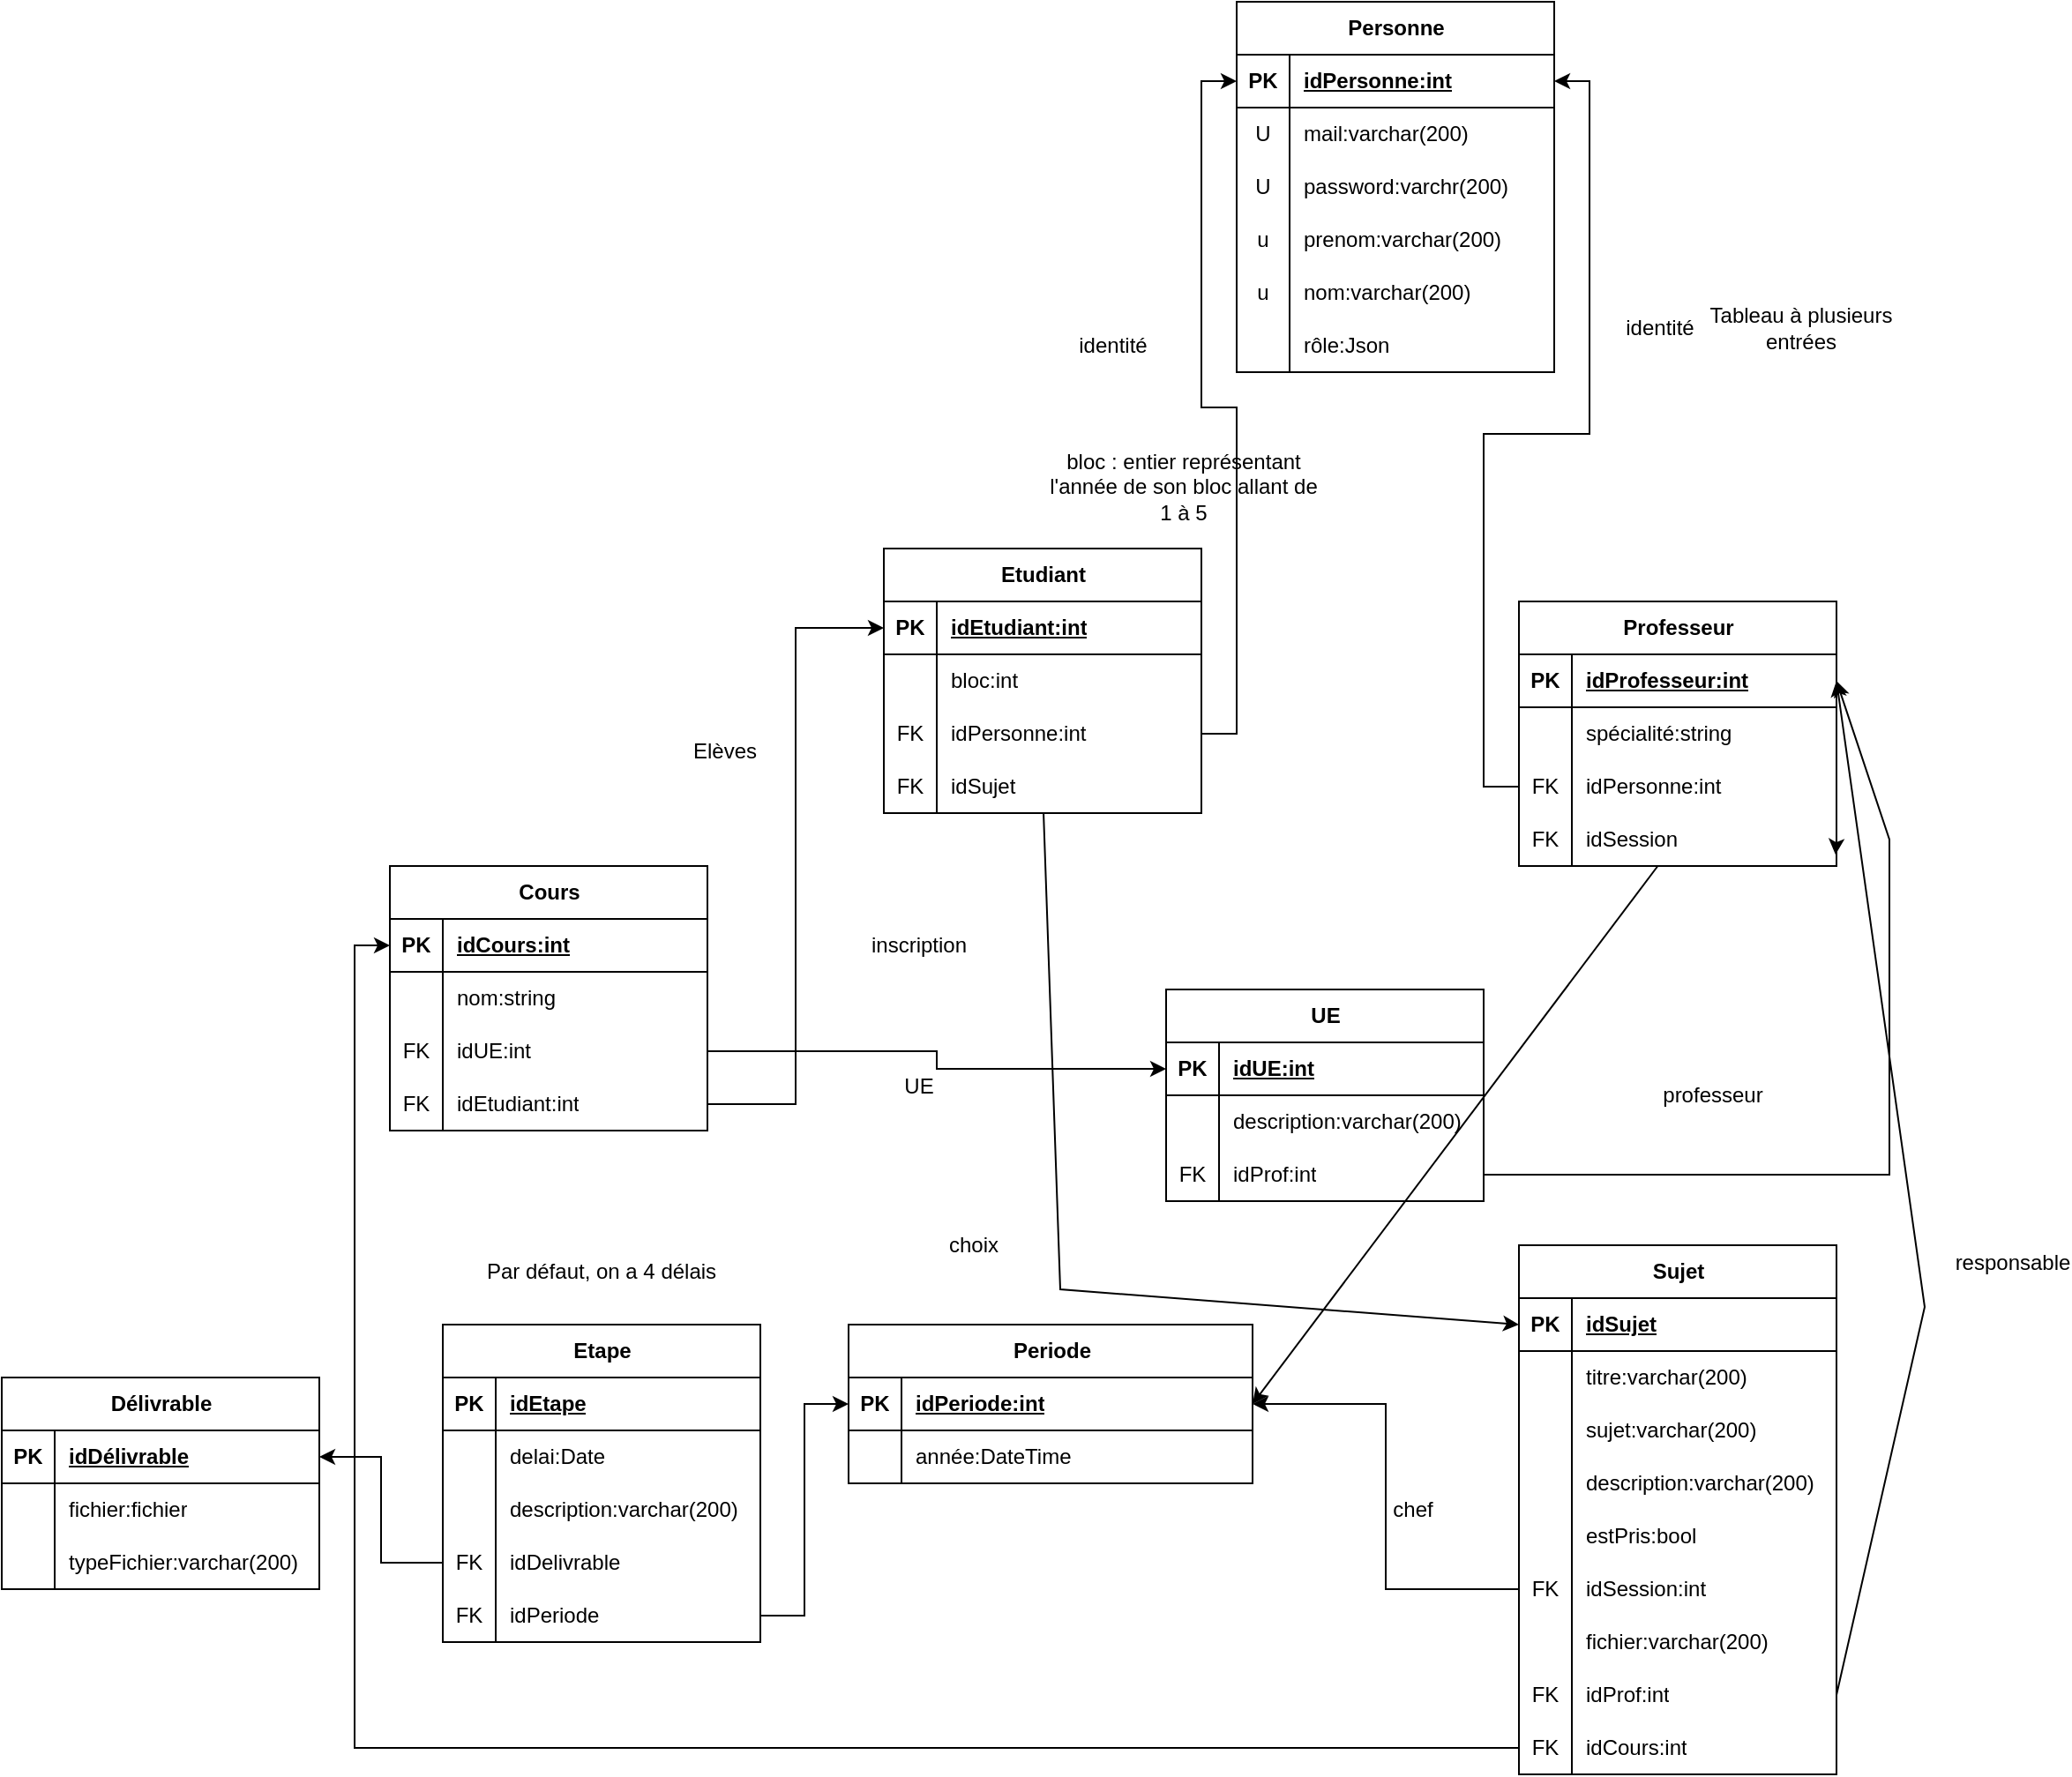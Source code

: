 <mxfile version="24.0.8" type="device" pages="2">
  <diagram id="R2lEEEUBdFMjLlhIrx00" name="Schéma relationnel">
    <mxGraphModel dx="2213" dy="785" grid="1" gridSize="10" guides="1" tooltips="1" connect="1" arrows="1" fold="1" page="1" pageScale="1" pageWidth="827" pageHeight="1169" math="0" shadow="0" extFonts="Permanent Marker^https://fonts.googleapis.com/css?family=Permanent+Marker">
      <root>
        <mxCell id="0" />
        <mxCell id="1" parent="0" />
        <mxCell id="Jt3Wym3gQYtwecDxSo5o-32" value="Sujet" style="shape=table;startSize=30;container=1;collapsible=1;childLayout=tableLayout;fixedRows=1;rowLines=0;fontStyle=1;align=center;resizeLast=1;html=1;" parent="1" vertex="1">
          <mxGeometry x="370" y="805" width="180" height="300" as="geometry" />
        </mxCell>
        <mxCell id="Jt3Wym3gQYtwecDxSo5o-33" value="" style="shape=tableRow;horizontal=0;startSize=0;swimlaneHead=0;swimlaneBody=0;fillColor=none;collapsible=0;dropTarget=0;points=[[0,0.5],[1,0.5]];portConstraint=eastwest;top=0;left=0;right=0;bottom=1;" parent="Jt3Wym3gQYtwecDxSo5o-32" vertex="1">
          <mxGeometry y="30" width="180" height="30" as="geometry" />
        </mxCell>
        <mxCell id="Jt3Wym3gQYtwecDxSo5o-34" value="PK" style="shape=partialRectangle;connectable=0;fillColor=none;top=0;left=0;bottom=0;right=0;fontStyle=1;overflow=hidden;whiteSpace=wrap;html=1;" parent="Jt3Wym3gQYtwecDxSo5o-33" vertex="1">
          <mxGeometry width="30" height="30" as="geometry">
            <mxRectangle width="30" height="30" as="alternateBounds" />
          </mxGeometry>
        </mxCell>
        <mxCell id="Jt3Wym3gQYtwecDxSo5o-35" value="idSujet" style="shape=partialRectangle;connectable=0;fillColor=none;top=0;left=0;bottom=0;right=0;align=left;spacingLeft=6;fontStyle=5;overflow=hidden;whiteSpace=wrap;html=1;" parent="Jt3Wym3gQYtwecDxSo5o-33" vertex="1">
          <mxGeometry x="30" width="150" height="30" as="geometry">
            <mxRectangle width="150" height="30" as="alternateBounds" />
          </mxGeometry>
        </mxCell>
        <mxCell id="Jt3Wym3gQYtwecDxSo5o-36" value="" style="shape=tableRow;horizontal=0;startSize=0;swimlaneHead=0;swimlaneBody=0;fillColor=none;collapsible=0;dropTarget=0;points=[[0,0.5],[1,0.5]];portConstraint=eastwest;top=0;left=0;right=0;bottom=0;" parent="Jt3Wym3gQYtwecDxSo5o-32" vertex="1">
          <mxGeometry y="60" width="180" height="30" as="geometry" />
        </mxCell>
        <mxCell id="Jt3Wym3gQYtwecDxSo5o-37" value="" style="shape=partialRectangle;connectable=0;fillColor=none;top=0;left=0;bottom=0;right=0;editable=1;overflow=hidden;whiteSpace=wrap;html=1;" parent="Jt3Wym3gQYtwecDxSo5o-36" vertex="1">
          <mxGeometry width="30" height="30" as="geometry">
            <mxRectangle width="30" height="30" as="alternateBounds" />
          </mxGeometry>
        </mxCell>
        <mxCell id="Jt3Wym3gQYtwecDxSo5o-38" value="titre:varchar(200)" style="shape=partialRectangle;connectable=0;fillColor=none;top=0;left=0;bottom=0;right=0;align=left;spacingLeft=6;overflow=hidden;whiteSpace=wrap;html=1;" parent="Jt3Wym3gQYtwecDxSo5o-36" vertex="1">
          <mxGeometry x="30" width="150" height="30" as="geometry">
            <mxRectangle width="150" height="30" as="alternateBounds" />
          </mxGeometry>
        </mxCell>
        <mxCell id="Jt3Wym3gQYtwecDxSo5o-39" value="" style="shape=tableRow;horizontal=0;startSize=0;swimlaneHead=0;swimlaneBody=0;fillColor=none;collapsible=0;dropTarget=0;points=[[0,0.5],[1,0.5]];portConstraint=eastwest;top=0;left=0;right=0;bottom=0;" parent="Jt3Wym3gQYtwecDxSo5o-32" vertex="1">
          <mxGeometry y="90" width="180" height="30" as="geometry" />
        </mxCell>
        <mxCell id="Jt3Wym3gQYtwecDxSo5o-40" value="" style="shape=partialRectangle;connectable=0;fillColor=none;top=0;left=0;bottom=0;right=0;editable=1;overflow=hidden;whiteSpace=wrap;html=1;" parent="Jt3Wym3gQYtwecDxSo5o-39" vertex="1">
          <mxGeometry width="30" height="30" as="geometry">
            <mxRectangle width="30" height="30" as="alternateBounds" />
          </mxGeometry>
        </mxCell>
        <mxCell id="Jt3Wym3gQYtwecDxSo5o-41" value="sujet:varchar(200)" style="shape=partialRectangle;connectable=0;fillColor=none;top=0;left=0;bottom=0;right=0;align=left;spacingLeft=6;overflow=hidden;whiteSpace=wrap;html=1;" parent="Jt3Wym3gQYtwecDxSo5o-39" vertex="1">
          <mxGeometry x="30" width="150" height="30" as="geometry">
            <mxRectangle width="150" height="30" as="alternateBounds" />
          </mxGeometry>
        </mxCell>
        <mxCell id="Jt3Wym3gQYtwecDxSo5o-42" value="" style="shape=tableRow;horizontal=0;startSize=0;swimlaneHead=0;swimlaneBody=0;fillColor=none;collapsible=0;dropTarget=0;points=[[0,0.5],[1,0.5]];portConstraint=eastwest;top=0;left=0;right=0;bottom=0;" parent="Jt3Wym3gQYtwecDxSo5o-32" vertex="1">
          <mxGeometry y="120" width="180" height="30" as="geometry" />
        </mxCell>
        <mxCell id="Jt3Wym3gQYtwecDxSo5o-43" value="" style="shape=partialRectangle;connectable=0;fillColor=none;top=0;left=0;bottom=0;right=0;editable=1;overflow=hidden;whiteSpace=wrap;html=1;" parent="Jt3Wym3gQYtwecDxSo5o-42" vertex="1">
          <mxGeometry width="30" height="30" as="geometry">
            <mxRectangle width="30" height="30" as="alternateBounds" />
          </mxGeometry>
        </mxCell>
        <mxCell id="Jt3Wym3gQYtwecDxSo5o-44" value="description:varchar(200)" style="shape=partialRectangle;connectable=0;fillColor=none;top=0;left=0;bottom=0;right=0;align=left;spacingLeft=6;overflow=hidden;whiteSpace=wrap;html=1;" parent="Jt3Wym3gQYtwecDxSo5o-42" vertex="1">
          <mxGeometry x="30" width="150" height="30" as="geometry">
            <mxRectangle width="150" height="30" as="alternateBounds" />
          </mxGeometry>
        </mxCell>
        <mxCell id="CdYXyyKfEUCCPxyVKJxF-6" value="" style="shape=tableRow;horizontal=0;startSize=0;swimlaneHead=0;swimlaneBody=0;fillColor=none;collapsible=0;dropTarget=0;points=[[0,0.5],[1,0.5]];portConstraint=eastwest;top=0;left=0;right=0;bottom=0;" vertex="1" parent="Jt3Wym3gQYtwecDxSo5o-32">
          <mxGeometry y="150" width="180" height="30" as="geometry" />
        </mxCell>
        <mxCell id="CdYXyyKfEUCCPxyVKJxF-7" value="" style="shape=partialRectangle;connectable=0;fillColor=none;top=0;left=0;bottom=0;right=0;editable=1;overflow=hidden;whiteSpace=wrap;html=1;" vertex="1" parent="CdYXyyKfEUCCPxyVKJxF-6">
          <mxGeometry width="30" height="30" as="geometry">
            <mxRectangle width="30" height="30" as="alternateBounds" />
          </mxGeometry>
        </mxCell>
        <mxCell id="CdYXyyKfEUCCPxyVKJxF-8" value="estPris:bool" style="shape=partialRectangle;connectable=0;fillColor=none;top=0;left=0;bottom=0;right=0;align=left;spacingLeft=6;overflow=hidden;whiteSpace=wrap;html=1;" vertex="1" parent="CdYXyyKfEUCCPxyVKJxF-6">
          <mxGeometry x="30" width="150" height="30" as="geometry">
            <mxRectangle width="150" height="30" as="alternateBounds" />
          </mxGeometry>
        </mxCell>
        <mxCell id="Jt3Wym3gQYtwecDxSo5o-107" value="" style="shape=tableRow;horizontal=0;startSize=0;swimlaneHead=0;swimlaneBody=0;fillColor=none;collapsible=0;dropTarget=0;points=[[0,0.5],[1,0.5]];portConstraint=eastwest;top=0;left=0;right=0;bottom=0;" parent="Jt3Wym3gQYtwecDxSo5o-32" vertex="1">
          <mxGeometry y="180" width="180" height="30" as="geometry" />
        </mxCell>
        <mxCell id="Jt3Wym3gQYtwecDxSo5o-108" value="FK" style="shape=partialRectangle;connectable=0;fillColor=none;top=0;left=0;bottom=0;right=0;editable=1;overflow=hidden;whiteSpace=wrap;html=1;" parent="Jt3Wym3gQYtwecDxSo5o-107" vertex="1">
          <mxGeometry width="30" height="30" as="geometry">
            <mxRectangle width="30" height="30" as="alternateBounds" />
          </mxGeometry>
        </mxCell>
        <mxCell id="Jt3Wym3gQYtwecDxSo5o-109" value="idSession:int" style="shape=partialRectangle;connectable=0;fillColor=none;top=0;left=0;bottom=0;right=0;align=left;spacingLeft=6;overflow=hidden;whiteSpace=wrap;html=1;" parent="Jt3Wym3gQYtwecDxSo5o-107" vertex="1">
          <mxGeometry x="30" width="150" height="30" as="geometry">
            <mxRectangle width="150" height="30" as="alternateBounds" />
          </mxGeometry>
        </mxCell>
        <mxCell id="Jt3Wym3gQYtwecDxSo5o-45" value="" style="shape=tableRow;horizontal=0;startSize=0;swimlaneHead=0;swimlaneBody=0;fillColor=none;collapsible=0;dropTarget=0;points=[[0,0.5],[1,0.5]];portConstraint=eastwest;top=0;left=0;right=0;bottom=0;" parent="Jt3Wym3gQYtwecDxSo5o-32" vertex="1">
          <mxGeometry y="210" width="180" height="30" as="geometry" />
        </mxCell>
        <mxCell id="Jt3Wym3gQYtwecDxSo5o-46" value="" style="shape=partialRectangle;connectable=0;fillColor=none;top=0;left=0;bottom=0;right=0;editable=1;overflow=hidden;whiteSpace=wrap;html=1;" parent="Jt3Wym3gQYtwecDxSo5o-45" vertex="1">
          <mxGeometry width="30" height="30" as="geometry">
            <mxRectangle width="30" height="30" as="alternateBounds" />
          </mxGeometry>
        </mxCell>
        <mxCell id="Jt3Wym3gQYtwecDxSo5o-47" value="fichier:varchar(200)" style="shape=partialRectangle;connectable=0;fillColor=none;top=0;left=0;bottom=0;right=0;align=left;spacingLeft=6;overflow=hidden;whiteSpace=wrap;html=1;" parent="Jt3Wym3gQYtwecDxSo5o-45" vertex="1">
          <mxGeometry x="30" width="150" height="30" as="geometry">
            <mxRectangle width="150" height="30" as="alternateBounds" />
          </mxGeometry>
        </mxCell>
        <mxCell id="Jt3Wym3gQYtwecDxSo5o-58" value="" style="shape=tableRow;horizontal=0;startSize=0;swimlaneHead=0;swimlaneBody=0;fillColor=none;collapsible=0;dropTarget=0;points=[[0,0.5],[1,0.5]];portConstraint=eastwest;top=0;left=0;right=0;bottom=0;" parent="Jt3Wym3gQYtwecDxSo5o-32" vertex="1">
          <mxGeometry y="240" width="180" height="30" as="geometry" />
        </mxCell>
        <mxCell id="Jt3Wym3gQYtwecDxSo5o-59" value="FK" style="shape=partialRectangle;connectable=0;fillColor=none;top=0;left=0;bottom=0;right=0;editable=1;overflow=hidden;whiteSpace=wrap;html=1;" parent="Jt3Wym3gQYtwecDxSo5o-58" vertex="1">
          <mxGeometry width="30" height="30" as="geometry">
            <mxRectangle width="30" height="30" as="alternateBounds" />
          </mxGeometry>
        </mxCell>
        <mxCell id="Jt3Wym3gQYtwecDxSo5o-60" value="idProf:int" style="shape=partialRectangle;connectable=0;fillColor=none;top=0;left=0;bottom=0;right=0;align=left;spacingLeft=6;overflow=hidden;whiteSpace=wrap;html=1;" parent="Jt3Wym3gQYtwecDxSo5o-58" vertex="1">
          <mxGeometry x="30" width="150" height="30" as="geometry">
            <mxRectangle width="150" height="30" as="alternateBounds" />
          </mxGeometry>
        </mxCell>
        <mxCell id="CdYXyyKfEUCCPxyVKJxF-2" value="" style="shape=tableRow;horizontal=0;startSize=0;swimlaneHead=0;swimlaneBody=0;fillColor=none;collapsible=0;dropTarget=0;points=[[0,0.5],[1,0.5]];portConstraint=eastwest;top=0;left=0;right=0;bottom=0;" vertex="1" parent="Jt3Wym3gQYtwecDxSo5o-32">
          <mxGeometry y="270" width="180" height="30" as="geometry" />
        </mxCell>
        <mxCell id="CdYXyyKfEUCCPxyVKJxF-3" value="FK" style="shape=partialRectangle;connectable=0;fillColor=none;top=0;left=0;bottom=0;right=0;editable=1;overflow=hidden;whiteSpace=wrap;html=1;" vertex="1" parent="CdYXyyKfEUCCPxyVKJxF-2">
          <mxGeometry width="30" height="30" as="geometry">
            <mxRectangle width="30" height="30" as="alternateBounds" />
          </mxGeometry>
        </mxCell>
        <mxCell id="CdYXyyKfEUCCPxyVKJxF-4" value="idCours:int" style="shape=partialRectangle;connectable=0;fillColor=none;top=0;left=0;bottom=0;right=0;align=left;spacingLeft=6;overflow=hidden;whiteSpace=wrap;html=1;" vertex="1" parent="CdYXyyKfEUCCPxyVKJxF-2">
          <mxGeometry x="30" width="150" height="30" as="geometry">
            <mxRectangle width="150" height="30" as="alternateBounds" />
          </mxGeometry>
        </mxCell>
        <mxCell id="7S0pTEuF9QtNK3VVfG5a-20" style="edgeStyle=orthogonalEdgeStyle;rounded=0;orthogonalLoop=1;jettySize=auto;html=1;exitX=0;exitY=0.5;exitDx=0;exitDy=0;" parent="1" source="Jt3Wym3gQYtwecDxSo5o-23" target="7S0pTEuF9QtNK3VVfG5a-26" edge="1">
          <mxGeometry relative="1" as="geometry">
            <mxPoint x="420" y="560" as="sourcePoint" />
            <mxPoint x="410" y="150" as="targetPoint" />
          </mxGeometry>
        </mxCell>
        <mxCell id="7S0pTEuF9QtNK3VVfG5a-21" style="edgeStyle=orthogonalEdgeStyle;rounded=0;orthogonalLoop=1;jettySize=auto;html=1;entryX=0;entryY=0.5;entryDx=0;entryDy=0;" parent="1" source="lHV6C6Jt2Jyh17Nra8eX-26" target="7S0pTEuF9QtNK3VVfG5a-26" edge="1">
          <mxGeometry relative="1" as="geometry">
            <mxPoint x="110" y="90" as="targetPoint" />
            <mxPoint x="40" y="390" as="sourcePoint" />
          </mxGeometry>
        </mxCell>
        <mxCell id="7S0pTEuF9QtNK3VVfG5a-25" value="Personne" style="shape=table;startSize=30;container=1;collapsible=1;childLayout=tableLayout;fixedRows=1;rowLines=0;fontStyle=1;align=center;resizeLast=1;html=1;" parent="1" vertex="1">
          <mxGeometry x="210" y="100" width="180" height="210" as="geometry" />
        </mxCell>
        <mxCell id="7S0pTEuF9QtNK3VVfG5a-26" value="" style="shape=tableRow;horizontal=0;startSize=0;swimlaneHead=0;swimlaneBody=0;fillColor=none;collapsible=0;dropTarget=0;points=[[0,0.5],[1,0.5]];portConstraint=eastwest;top=0;left=0;right=0;bottom=1;" parent="7S0pTEuF9QtNK3VVfG5a-25" vertex="1">
          <mxGeometry y="30" width="180" height="30" as="geometry" />
        </mxCell>
        <mxCell id="7S0pTEuF9QtNK3VVfG5a-27" value="PK" style="shape=partialRectangle;connectable=0;fillColor=none;top=0;left=0;bottom=0;right=0;fontStyle=1;overflow=hidden;whiteSpace=wrap;html=1;" parent="7S0pTEuF9QtNK3VVfG5a-26" vertex="1">
          <mxGeometry width="30" height="30" as="geometry">
            <mxRectangle width="30" height="30" as="alternateBounds" />
          </mxGeometry>
        </mxCell>
        <mxCell id="7S0pTEuF9QtNK3VVfG5a-28" value="idPersonne:int" style="shape=partialRectangle;connectable=0;fillColor=none;top=0;left=0;bottom=0;right=0;align=left;spacingLeft=6;fontStyle=5;overflow=hidden;whiteSpace=wrap;html=1;" parent="7S0pTEuF9QtNK3VVfG5a-26" vertex="1">
          <mxGeometry x="30" width="150" height="30" as="geometry">
            <mxRectangle width="150" height="30" as="alternateBounds" />
          </mxGeometry>
        </mxCell>
        <mxCell id="7S0pTEuF9QtNK3VVfG5a-29" value="" style="shape=tableRow;horizontal=0;startSize=0;swimlaneHead=0;swimlaneBody=0;fillColor=none;collapsible=0;dropTarget=0;points=[[0,0.5],[1,0.5]];portConstraint=eastwest;top=0;left=0;right=0;bottom=0;" parent="7S0pTEuF9QtNK3VVfG5a-25" vertex="1">
          <mxGeometry y="60" width="180" height="30" as="geometry" />
        </mxCell>
        <mxCell id="7S0pTEuF9QtNK3VVfG5a-30" value="U" style="shape=partialRectangle;connectable=0;fillColor=none;top=0;left=0;bottom=0;right=0;editable=1;overflow=hidden;whiteSpace=wrap;html=1;" parent="7S0pTEuF9QtNK3VVfG5a-29" vertex="1">
          <mxGeometry width="30" height="30" as="geometry">
            <mxRectangle width="30" height="30" as="alternateBounds" />
          </mxGeometry>
        </mxCell>
        <mxCell id="7S0pTEuF9QtNK3VVfG5a-31" value="mail:varchar(200)" style="shape=partialRectangle;connectable=0;fillColor=none;top=0;left=0;bottom=0;right=0;align=left;spacingLeft=6;overflow=hidden;whiteSpace=wrap;html=1;" parent="7S0pTEuF9QtNK3VVfG5a-29" vertex="1">
          <mxGeometry x="30" width="150" height="30" as="geometry">
            <mxRectangle width="150" height="30" as="alternateBounds" />
          </mxGeometry>
        </mxCell>
        <mxCell id="7S0pTEuF9QtNK3VVfG5a-32" value="" style="shape=tableRow;horizontal=0;startSize=0;swimlaneHead=0;swimlaneBody=0;fillColor=none;collapsible=0;dropTarget=0;points=[[0,0.5],[1,0.5]];portConstraint=eastwest;top=0;left=0;right=0;bottom=0;" parent="7S0pTEuF9QtNK3VVfG5a-25" vertex="1">
          <mxGeometry y="90" width="180" height="30" as="geometry" />
        </mxCell>
        <mxCell id="7S0pTEuF9QtNK3VVfG5a-33" value="U" style="shape=partialRectangle;connectable=0;fillColor=none;top=0;left=0;bottom=0;right=0;editable=1;overflow=hidden;whiteSpace=wrap;html=1;" parent="7S0pTEuF9QtNK3VVfG5a-32" vertex="1">
          <mxGeometry width="30" height="30" as="geometry">
            <mxRectangle width="30" height="30" as="alternateBounds" />
          </mxGeometry>
        </mxCell>
        <mxCell id="7S0pTEuF9QtNK3VVfG5a-34" value="password:varchr(200)" style="shape=partialRectangle;connectable=0;fillColor=none;top=0;left=0;bottom=0;right=0;align=left;spacingLeft=6;overflow=hidden;whiteSpace=wrap;html=1;" parent="7S0pTEuF9QtNK3VVfG5a-32" vertex="1">
          <mxGeometry x="30" width="150" height="30" as="geometry">
            <mxRectangle width="150" height="30" as="alternateBounds" />
          </mxGeometry>
        </mxCell>
        <mxCell id="7S0pTEuF9QtNK3VVfG5a-35" value="" style="shape=tableRow;horizontal=0;startSize=0;swimlaneHead=0;swimlaneBody=0;fillColor=none;collapsible=0;dropTarget=0;points=[[0,0.5],[1,0.5]];portConstraint=eastwest;top=0;left=0;right=0;bottom=0;" parent="7S0pTEuF9QtNK3VVfG5a-25" vertex="1">
          <mxGeometry y="120" width="180" height="30" as="geometry" />
        </mxCell>
        <mxCell id="7S0pTEuF9QtNK3VVfG5a-36" value="u" style="shape=partialRectangle;connectable=0;fillColor=none;top=0;left=0;bottom=0;right=0;editable=1;overflow=hidden;whiteSpace=wrap;html=1;" parent="7S0pTEuF9QtNK3VVfG5a-35" vertex="1">
          <mxGeometry width="30" height="30" as="geometry">
            <mxRectangle width="30" height="30" as="alternateBounds" />
          </mxGeometry>
        </mxCell>
        <mxCell id="7S0pTEuF9QtNK3VVfG5a-37" value="prenom:varchar(200)" style="shape=partialRectangle;connectable=0;fillColor=none;top=0;left=0;bottom=0;right=0;align=left;spacingLeft=6;overflow=hidden;whiteSpace=wrap;html=1;" parent="7S0pTEuF9QtNK3VVfG5a-35" vertex="1">
          <mxGeometry x="30" width="150" height="30" as="geometry">
            <mxRectangle width="150" height="30" as="alternateBounds" />
          </mxGeometry>
        </mxCell>
        <mxCell id="7S0pTEuF9QtNK3VVfG5a-38" value="" style="shape=tableRow;horizontal=0;startSize=0;swimlaneHead=0;swimlaneBody=0;fillColor=none;collapsible=0;dropTarget=0;points=[[0,0.5],[1,0.5]];portConstraint=eastwest;top=0;left=0;right=0;bottom=0;" parent="7S0pTEuF9QtNK3VVfG5a-25" vertex="1">
          <mxGeometry y="150" width="180" height="30" as="geometry" />
        </mxCell>
        <mxCell id="7S0pTEuF9QtNK3VVfG5a-39" value="u" style="shape=partialRectangle;connectable=0;fillColor=none;top=0;left=0;bottom=0;right=0;editable=1;overflow=hidden;whiteSpace=wrap;html=1;" parent="7S0pTEuF9QtNK3VVfG5a-38" vertex="1">
          <mxGeometry width="30" height="30" as="geometry">
            <mxRectangle width="30" height="30" as="alternateBounds" />
          </mxGeometry>
        </mxCell>
        <mxCell id="7S0pTEuF9QtNK3VVfG5a-40" value="nom:varchar(200)" style="shape=partialRectangle;connectable=0;fillColor=none;top=0;left=0;bottom=0;right=0;align=left;spacingLeft=6;overflow=hidden;whiteSpace=wrap;html=1;" parent="7S0pTEuF9QtNK3VVfG5a-38" vertex="1">
          <mxGeometry x="30" width="150" height="30" as="geometry">
            <mxRectangle width="150" height="30" as="alternateBounds" />
          </mxGeometry>
        </mxCell>
        <mxCell id="lHV6C6Jt2Jyh17Nra8eX-14" value="" style="shape=tableRow;horizontal=0;startSize=0;swimlaneHead=0;swimlaneBody=0;fillColor=none;collapsible=0;dropTarget=0;points=[[0,0.5],[1,0.5]];portConstraint=eastwest;top=0;left=0;right=0;bottom=0;" parent="7S0pTEuF9QtNK3VVfG5a-25" vertex="1">
          <mxGeometry y="180" width="180" height="30" as="geometry" />
        </mxCell>
        <mxCell id="lHV6C6Jt2Jyh17Nra8eX-15" value="" style="shape=partialRectangle;connectable=0;fillColor=none;top=0;left=0;bottom=0;right=0;editable=1;overflow=hidden;whiteSpace=wrap;html=1;" parent="lHV6C6Jt2Jyh17Nra8eX-14" vertex="1">
          <mxGeometry width="30" height="30" as="geometry">
            <mxRectangle width="30" height="30" as="alternateBounds" />
          </mxGeometry>
        </mxCell>
        <mxCell id="lHV6C6Jt2Jyh17Nra8eX-16" value="rôle:Json" style="shape=partialRectangle;connectable=0;fillColor=none;top=0;left=0;bottom=0;right=0;align=left;spacingLeft=6;overflow=hidden;whiteSpace=wrap;html=1;" parent="lHV6C6Jt2Jyh17Nra8eX-14" vertex="1">
          <mxGeometry x="30" width="150" height="30" as="geometry">
            <mxRectangle width="150" height="30" as="alternateBounds" />
          </mxGeometry>
        </mxCell>
        <mxCell id="lHV6C6Jt2Jyh17Nra8eX-1" value="Professeur" style="shape=table;startSize=30;container=1;collapsible=1;childLayout=tableLayout;fixedRows=1;rowLines=0;fontStyle=1;align=center;resizeLast=1;html=1;" parent="1" vertex="1">
          <mxGeometry x="370" y="440" width="180" height="150" as="geometry" />
        </mxCell>
        <mxCell id="lHV6C6Jt2Jyh17Nra8eX-2" value="" style="shape=tableRow;horizontal=0;startSize=0;swimlaneHead=0;swimlaneBody=0;fillColor=none;collapsible=0;dropTarget=0;points=[[0,0.5],[1,0.5]];portConstraint=eastwest;top=0;left=0;right=0;bottom=1;" parent="lHV6C6Jt2Jyh17Nra8eX-1" vertex="1">
          <mxGeometry y="30" width="180" height="30" as="geometry" />
        </mxCell>
        <mxCell id="lHV6C6Jt2Jyh17Nra8eX-3" value="PK" style="shape=partialRectangle;connectable=0;fillColor=none;top=0;left=0;bottom=0;right=0;fontStyle=1;overflow=hidden;whiteSpace=wrap;html=1;" parent="lHV6C6Jt2Jyh17Nra8eX-2" vertex="1">
          <mxGeometry width="30" height="30" as="geometry">
            <mxRectangle width="30" height="30" as="alternateBounds" />
          </mxGeometry>
        </mxCell>
        <mxCell id="lHV6C6Jt2Jyh17Nra8eX-4" value="idProfesseur:int" style="shape=partialRectangle;connectable=0;fillColor=none;top=0;left=0;bottom=0;right=0;align=left;spacingLeft=6;fontStyle=5;overflow=hidden;whiteSpace=wrap;html=1;" parent="lHV6C6Jt2Jyh17Nra8eX-2" vertex="1">
          <mxGeometry x="30" width="150" height="30" as="geometry">
            <mxRectangle width="150" height="30" as="alternateBounds" />
          </mxGeometry>
        </mxCell>
        <mxCell id="lHV6C6Jt2Jyh17Nra8eX-5" value="" style="shape=tableRow;horizontal=0;startSize=0;swimlaneHead=0;swimlaneBody=0;fillColor=none;collapsible=0;dropTarget=0;points=[[0,0.5],[1,0.5]];portConstraint=eastwest;top=0;left=0;right=0;bottom=0;" parent="lHV6C6Jt2Jyh17Nra8eX-1" vertex="1">
          <mxGeometry y="60" width="180" height="30" as="geometry" />
        </mxCell>
        <mxCell id="lHV6C6Jt2Jyh17Nra8eX-6" value="" style="shape=partialRectangle;connectable=0;fillColor=none;top=0;left=0;bottom=0;right=0;editable=1;overflow=hidden;whiteSpace=wrap;html=1;" parent="lHV6C6Jt2Jyh17Nra8eX-5" vertex="1">
          <mxGeometry width="30" height="30" as="geometry">
            <mxRectangle width="30" height="30" as="alternateBounds" />
          </mxGeometry>
        </mxCell>
        <mxCell id="lHV6C6Jt2Jyh17Nra8eX-7" value="spécialité:string" style="shape=partialRectangle;connectable=0;fillColor=none;top=0;left=0;bottom=0;right=0;align=left;spacingLeft=6;overflow=hidden;whiteSpace=wrap;html=1;" parent="lHV6C6Jt2Jyh17Nra8eX-5" vertex="1">
          <mxGeometry x="30" width="150" height="30" as="geometry">
            <mxRectangle width="150" height="30" as="alternateBounds" />
          </mxGeometry>
        </mxCell>
        <mxCell id="Jt3Wym3gQYtwecDxSo5o-23" value="" style="shape=tableRow;horizontal=0;startSize=0;swimlaneHead=0;swimlaneBody=0;fillColor=none;collapsible=0;dropTarget=0;points=[[0,0.5],[1,0.5]];portConstraint=eastwest;top=0;left=0;right=0;bottom=0;" parent="lHV6C6Jt2Jyh17Nra8eX-1" vertex="1">
          <mxGeometry y="90" width="180" height="30" as="geometry" />
        </mxCell>
        <mxCell id="Jt3Wym3gQYtwecDxSo5o-24" value="FK" style="shape=partialRectangle;connectable=0;fillColor=none;top=0;left=0;bottom=0;right=0;editable=1;overflow=hidden;whiteSpace=wrap;html=1;" parent="Jt3Wym3gQYtwecDxSo5o-23" vertex="1">
          <mxGeometry width="30" height="30" as="geometry">
            <mxRectangle width="30" height="30" as="alternateBounds" />
          </mxGeometry>
        </mxCell>
        <mxCell id="Jt3Wym3gQYtwecDxSo5o-25" value="idPersonne:int" style="shape=partialRectangle;connectable=0;fillColor=none;top=0;left=0;bottom=0;right=0;align=left;spacingLeft=6;overflow=hidden;whiteSpace=wrap;html=1;" parent="Jt3Wym3gQYtwecDxSo5o-23" vertex="1">
          <mxGeometry x="30" width="150" height="30" as="geometry">
            <mxRectangle width="150" height="30" as="alternateBounds" />
          </mxGeometry>
        </mxCell>
        <mxCell id="Jt3Wym3gQYtwecDxSo5o-17" value="" style="shape=tableRow;horizontal=0;startSize=0;swimlaneHead=0;swimlaneBody=0;fillColor=none;collapsible=0;dropTarget=0;points=[[0,0.5],[1,0.5]];portConstraint=eastwest;top=0;left=0;right=0;bottom=0;" parent="lHV6C6Jt2Jyh17Nra8eX-1" vertex="1">
          <mxGeometry y="120" width="180" height="30" as="geometry" />
        </mxCell>
        <mxCell id="Jt3Wym3gQYtwecDxSo5o-18" value="FK" style="shape=partialRectangle;connectable=0;fillColor=none;top=0;left=0;bottom=0;right=0;editable=1;overflow=hidden;whiteSpace=wrap;html=1;" parent="Jt3Wym3gQYtwecDxSo5o-17" vertex="1">
          <mxGeometry width="30" height="30" as="geometry">
            <mxRectangle width="30" height="30" as="alternateBounds" />
          </mxGeometry>
        </mxCell>
        <mxCell id="Jt3Wym3gQYtwecDxSo5o-19" value="idSession" style="shape=partialRectangle;connectable=0;fillColor=none;top=0;left=0;bottom=0;right=0;align=left;spacingLeft=6;overflow=hidden;whiteSpace=wrap;html=1;" parent="Jt3Wym3gQYtwecDxSo5o-17" vertex="1">
          <mxGeometry x="30" width="150" height="30" as="geometry">
            <mxRectangle width="150" height="30" as="alternateBounds" />
          </mxGeometry>
        </mxCell>
        <mxCell id="Jt3Wym3gQYtwecDxSo5o-57" style="edgeStyle=orthogonalEdgeStyle;rounded=0;orthogonalLoop=1;jettySize=auto;html=1;exitX=1;exitY=0.5;exitDx=0;exitDy=0;" parent="lHV6C6Jt2Jyh17Nra8eX-1" edge="1">
          <mxGeometry relative="1" as="geometry">
            <mxPoint x="180" y="135" as="sourcePoint" />
            <mxPoint x="180" y="135" as="targetPoint" />
          </mxGeometry>
        </mxCell>
        <mxCell id="Jt3Wym3gQYtwecDxSo5o-116" style="edgeStyle=orthogonalEdgeStyle;rounded=0;orthogonalLoop=1;jettySize=auto;html=1;exitX=1;exitY=0.5;exitDx=0;exitDy=0;entryX=0.997;entryY=0.783;entryDx=0;entryDy=0;entryPerimeter=0;" parent="lHV6C6Jt2Jyh17Nra8eX-1" source="Jt3Wym3gQYtwecDxSo5o-17" target="Jt3Wym3gQYtwecDxSo5o-17" edge="1">
          <mxGeometry relative="1" as="geometry" />
        </mxCell>
        <mxCell id="lHV6C6Jt2Jyh17Nra8eX-19" value="Etudiant" style="shape=table;startSize=30;container=1;collapsible=1;childLayout=tableLayout;fixedRows=1;rowLines=0;fontStyle=1;align=center;resizeLast=1;html=1;" parent="1" vertex="1">
          <mxGeometry x="10" y="410" width="180" height="150" as="geometry">
            <mxRectangle x="10" y="410" width="80" height="30" as="alternateBounds" />
          </mxGeometry>
        </mxCell>
        <mxCell id="lHV6C6Jt2Jyh17Nra8eX-20" value="" style="shape=tableRow;horizontal=0;startSize=0;swimlaneHead=0;swimlaneBody=0;fillColor=none;collapsible=0;dropTarget=0;points=[[0,0.5],[1,0.5]];portConstraint=eastwest;top=0;left=0;right=0;bottom=1;" parent="lHV6C6Jt2Jyh17Nra8eX-19" vertex="1">
          <mxGeometry y="30" width="180" height="30" as="geometry" />
        </mxCell>
        <mxCell id="lHV6C6Jt2Jyh17Nra8eX-21" value="PK" style="shape=partialRectangle;connectable=0;fillColor=none;top=0;left=0;bottom=0;right=0;fontStyle=1;overflow=hidden;whiteSpace=wrap;html=1;" parent="lHV6C6Jt2Jyh17Nra8eX-20" vertex="1">
          <mxGeometry width="30" height="30" as="geometry">
            <mxRectangle width="30" height="30" as="alternateBounds" />
          </mxGeometry>
        </mxCell>
        <mxCell id="lHV6C6Jt2Jyh17Nra8eX-22" value="idEtudiant:int" style="shape=partialRectangle;connectable=0;fillColor=none;top=0;left=0;bottom=0;right=0;align=left;spacingLeft=6;fontStyle=5;overflow=hidden;whiteSpace=wrap;html=1;" parent="lHV6C6Jt2Jyh17Nra8eX-20" vertex="1">
          <mxGeometry x="30" width="150" height="30" as="geometry">
            <mxRectangle width="150" height="30" as="alternateBounds" />
          </mxGeometry>
        </mxCell>
        <mxCell id="lHV6C6Jt2Jyh17Nra8eX-23" value="" style="shape=tableRow;horizontal=0;startSize=0;swimlaneHead=0;swimlaneBody=0;fillColor=none;collapsible=0;dropTarget=0;points=[[0,0.5],[1,0.5]];portConstraint=eastwest;top=0;left=0;right=0;bottom=0;" parent="lHV6C6Jt2Jyh17Nra8eX-19" vertex="1">
          <mxGeometry y="60" width="180" height="30" as="geometry" />
        </mxCell>
        <mxCell id="lHV6C6Jt2Jyh17Nra8eX-24" value="" style="shape=partialRectangle;connectable=0;fillColor=none;top=0;left=0;bottom=0;right=0;editable=1;overflow=hidden;whiteSpace=wrap;html=1;" parent="lHV6C6Jt2Jyh17Nra8eX-23" vertex="1">
          <mxGeometry width="30" height="30" as="geometry">
            <mxRectangle width="30" height="30" as="alternateBounds" />
          </mxGeometry>
        </mxCell>
        <mxCell id="lHV6C6Jt2Jyh17Nra8eX-25" value="bloc:int" style="shape=partialRectangle;connectable=0;fillColor=none;top=0;left=0;bottom=0;right=0;align=left;spacingLeft=6;overflow=hidden;whiteSpace=wrap;html=1;" parent="lHV6C6Jt2Jyh17Nra8eX-23" vertex="1">
          <mxGeometry x="30" width="150" height="30" as="geometry">
            <mxRectangle width="150" height="30" as="alternateBounds" />
          </mxGeometry>
        </mxCell>
        <mxCell id="lHV6C6Jt2Jyh17Nra8eX-26" value="" style="shape=tableRow;horizontal=0;startSize=0;swimlaneHead=0;swimlaneBody=0;fillColor=none;collapsible=0;dropTarget=0;points=[[0,0.5],[1,0.5]];portConstraint=eastwest;top=0;left=0;right=0;bottom=0;" parent="lHV6C6Jt2Jyh17Nra8eX-19" vertex="1">
          <mxGeometry y="90" width="180" height="30" as="geometry" />
        </mxCell>
        <mxCell id="lHV6C6Jt2Jyh17Nra8eX-27" value="FK" style="shape=partialRectangle;connectable=0;fillColor=none;top=0;left=0;bottom=0;right=0;editable=1;overflow=hidden;whiteSpace=wrap;html=1;" parent="lHV6C6Jt2Jyh17Nra8eX-26" vertex="1">
          <mxGeometry width="30" height="30" as="geometry">
            <mxRectangle width="30" height="30" as="alternateBounds" />
          </mxGeometry>
        </mxCell>
        <mxCell id="lHV6C6Jt2Jyh17Nra8eX-28" value="idPersonne:int" style="shape=partialRectangle;connectable=0;fillColor=none;top=0;left=0;bottom=0;right=0;align=left;spacingLeft=6;overflow=hidden;whiteSpace=wrap;html=1;" parent="lHV6C6Jt2Jyh17Nra8eX-26" vertex="1">
          <mxGeometry x="30" width="150" height="30" as="geometry">
            <mxRectangle width="150" height="30" as="alternateBounds" />
          </mxGeometry>
        </mxCell>
        <mxCell id="Jt3Wym3gQYtwecDxSo5o-62" value="" style="shape=tableRow;horizontal=0;startSize=0;swimlaneHead=0;swimlaneBody=0;fillColor=none;collapsible=0;dropTarget=0;points=[[0,0.5],[1,0.5]];portConstraint=eastwest;top=0;left=0;right=0;bottom=0;" parent="lHV6C6Jt2Jyh17Nra8eX-19" vertex="1">
          <mxGeometry y="120" width="180" height="30" as="geometry" />
        </mxCell>
        <mxCell id="Jt3Wym3gQYtwecDxSo5o-63" value="FK" style="shape=partialRectangle;connectable=0;fillColor=none;top=0;left=0;bottom=0;right=0;editable=1;overflow=hidden;whiteSpace=wrap;html=1;" parent="Jt3Wym3gQYtwecDxSo5o-62" vertex="1">
          <mxGeometry width="30" height="30" as="geometry">
            <mxRectangle width="30" height="30" as="alternateBounds" />
          </mxGeometry>
        </mxCell>
        <mxCell id="Jt3Wym3gQYtwecDxSo5o-64" value="idSujet" style="shape=partialRectangle;connectable=0;fillColor=none;top=0;left=0;bottom=0;right=0;align=left;spacingLeft=6;overflow=hidden;whiteSpace=wrap;html=1;" parent="Jt3Wym3gQYtwecDxSo5o-62" vertex="1">
          <mxGeometry x="30" width="150" height="30" as="geometry">
            <mxRectangle width="150" height="30" as="alternateBounds" />
          </mxGeometry>
        </mxCell>
        <mxCell id="lHV6C6Jt2Jyh17Nra8eX-35" value="bloc : entier représentant l&#39;année de son bloc allant de 1 à 5" style="text;html=1;align=center;verticalAlign=middle;whiteSpace=wrap;rounded=0;" parent="1" vertex="1">
          <mxGeometry x="100" y="360" width="160" height="30" as="geometry" />
        </mxCell>
        <mxCell id="Jt3Wym3gQYtwecDxSo5o-1" value="UE" style="shape=table;startSize=30;container=1;collapsible=1;childLayout=tableLayout;fixedRows=1;rowLines=0;fontStyle=1;align=center;resizeLast=1;html=1;" parent="1" vertex="1">
          <mxGeometry x="170" y="660" width="180" height="120" as="geometry" />
        </mxCell>
        <mxCell id="Jt3Wym3gQYtwecDxSo5o-2" value="" style="shape=tableRow;horizontal=0;startSize=0;swimlaneHead=0;swimlaneBody=0;fillColor=none;collapsible=0;dropTarget=0;points=[[0,0.5],[1,0.5]];portConstraint=eastwest;top=0;left=0;right=0;bottom=1;" parent="Jt3Wym3gQYtwecDxSo5o-1" vertex="1">
          <mxGeometry y="30" width="180" height="30" as="geometry" />
        </mxCell>
        <mxCell id="Jt3Wym3gQYtwecDxSo5o-3" value="PK" style="shape=partialRectangle;connectable=0;fillColor=none;top=0;left=0;bottom=0;right=0;fontStyle=1;overflow=hidden;whiteSpace=wrap;html=1;" parent="Jt3Wym3gQYtwecDxSo5o-2" vertex="1">
          <mxGeometry width="30" height="30" as="geometry">
            <mxRectangle width="30" height="30" as="alternateBounds" />
          </mxGeometry>
        </mxCell>
        <mxCell id="Jt3Wym3gQYtwecDxSo5o-4" value="idUE:int" style="shape=partialRectangle;connectable=0;fillColor=none;top=0;left=0;bottom=0;right=0;align=left;spacingLeft=6;fontStyle=5;overflow=hidden;whiteSpace=wrap;html=1;" parent="Jt3Wym3gQYtwecDxSo5o-2" vertex="1">
          <mxGeometry x="30" width="150" height="30" as="geometry">
            <mxRectangle width="150" height="30" as="alternateBounds" />
          </mxGeometry>
        </mxCell>
        <mxCell id="Jt3Wym3gQYtwecDxSo5o-5" value="" style="shape=tableRow;horizontal=0;startSize=0;swimlaneHead=0;swimlaneBody=0;fillColor=none;collapsible=0;dropTarget=0;points=[[0,0.5],[1,0.5]];portConstraint=eastwest;top=0;left=0;right=0;bottom=0;" parent="Jt3Wym3gQYtwecDxSo5o-1" vertex="1">
          <mxGeometry y="60" width="180" height="30" as="geometry" />
        </mxCell>
        <mxCell id="Jt3Wym3gQYtwecDxSo5o-6" value="" style="shape=partialRectangle;connectable=0;fillColor=none;top=0;left=0;bottom=0;right=0;editable=1;overflow=hidden;whiteSpace=wrap;html=1;" parent="Jt3Wym3gQYtwecDxSo5o-5" vertex="1">
          <mxGeometry width="30" height="30" as="geometry">
            <mxRectangle width="30" height="30" as="alternateBounds" />
          </mxGeometry>
        </mxCell>
        <mxCell id="Jt3Wym3gQYtwecDxSo5o-7" value="description:varchar(200)" style="shape=partialRectangle;connectable=0;fillColor=none;top=0;left=0;bottom=0;right=0;align=left;spacingLeft=6;overflow=hidden;whiteSpace=wrap;html=1;" parent="Jt3Wym3gQYtwecDxSo5o-5" vertex="1">
          <mxGeometry x="30" width="150" height="30" as="geometry">
            <mxRectangle width="150" height="30" as="alternateBounds" />
          </mxGeometry>
        </mxCell>
        <mxCell id="Jt3Wym3gQYtwecDxSo5o-131" value="" style="shape=tableRow;horizontal=0;startSize=0;swimlaneHead=0;swimlaneBody=0;fillColor=none;collapsible=0;dropTarget=0;points=[[0,0.5],[1,0.5]];portConstraint=eastwest;top=0;left=0;right=0;bottom=0;" parent="Jt3Wym3gQYtwecDxSo5o-1" vertex="1">
          <mxGeometry y="90" width="180" height="30" as="geometry" />
        </mxCell>
        <mxCell id="Jt3Wym3gQYtwecDxSo5o-132" value="FK" style="shape=partialRectangle;connectable=0;fillColor=none;top=0;left=0;bottom=0;right=0;editable=1;overflow=hidden;whiteSpace=wrap;html=1;" parent="Jt3Wym3gQYtwecDxSo5o-131" vertex="1">
          <mxGeometry width="30" height="30" as="geometry">
            <mxRectangle width="30" height="30" as="alternateBounds" />
          </mxGeometry>
        </mxCell>
        <mxCell id="Jt3Wym3gQYtwecDxSo5o-133" value="idProf:int" style="shape=partialRectangle;connectable=0;fillColor=none;top=0;left=0;bottom=0;right=0;align=left;spacingLeft=6;overflow=hidden;whiteSpace=wrap;html=1;" parent="Jt3Wym3gQYtwecDxSo5o-131" vertex="1">
          <mxGeometry x="30" width="150" height="30" as="geometry">
            <mxRectangle width="150" height="30" as="alternateBounds" />
          </mxGeometry>
        </mxCell>
        <mxCell id="Jt3Wym3gQYtwecDxSo5o-28" value="inscription" style="text;html=1;align=center;verticalAlign=middle;whiteSpace=wrap;rounded=0;" parent="1" vertex="1">
          <mxGeometry y="620" width="60" height="30" as="geometry" />
        </mxCell>
        <mxCell id="Jt3Wym3gQYtwecDxSo5o-29" value="responsable" style="text;html=1;align=center;verticalAlign=middle;whiteSpace=wrap;rounded=0;" parent="1" vertex="1">
          <mxGeometry x="620" y="800" width="60" height="30" as="geometry" />
        </mxCell>
        <mxCell id="Jt3Wym3gQYtwecDxSo5o-30" value="identité" style="text;html=1;align=center;verticalAlign=middle;whiteSpace=wrap;rounded=0;" parent="1" vertex="1">
          <mxGeometry x="420" y="270" width="60" height="30" as="geometry" />
        </mxCell>
        <mxCell id="Jt3Wym3gQYtwecDxSo5o-31" value="identité" style="text;html=1;align=center;verticalAlign=middle;whiteSpace=wrap;rounded=0;" parent="1" vertex="1">
          <mxGeometry x="110" y="280" width="60" height="30" as="geometry" />
        </mxCell>
        <mxCell id="Jt3Wym3gQYtwecDxSo5o-27" value="" style="endArrow=classic;html=1;rounded=0;exitX=1;exitY=0.5;exitDx=0;exitDy=0;entryX=1;entryY=0.5;entryDx=0;entryDy=0;" parent="1" source="Jt3Wym3gQYtwecDxSo5o-131" target="lHV6C6Jt2Jyh17Nra8eX-2" edge="1">
          <mxGeometry width="50" height="50" relative="1" as="geometry">
            <mxPoint x="400" y="580" as="sourcePoint" />
            <mxPoint x="450" y="530" as="targetPoint" />
            <Array as="points">
              <mxPoint x="580" y="765" />
              <mxPoint x="580" y="590" />
              <mxPoint x="580" y="575" />
            </Array>
          </mxGeometry>
        </mxCell>
        <mxCell id="Jt3Wym3gQYtwecDxSo5o-61" value="" style="endArrow=classic;html=1;rounded=0;entryX=1;entryY=0.5;entryDx=0;entryDy=0;exitX=1;exitY=0.5;exitDx=0;exitDy=0;" parent="1" source="Jt3Wym3gQYtwecDxSo5o-58" target="lHV6C6Jt2Jyh17Nra8eX-2" edge="1">
          <mxGeometry width="50" height="50" relative="1" as="geometry">
            <mxPoint x="605" y="960" as="sourcePoint" />
            <mxPoint x="655" y="910" as="targetPoint" />
            <Array as="points">
              <mxPoint x="600" y="840" />
            </Array>
          </mxGeometry>
        </mxCell>
        <mxCell id="Jt3Wym3gQYtwecDxSo5o-65" value="" style="endArrow=classic;html=1;rounded=0;entryX=0;entryY=0.5;entryDx=0;entryDy=0;" parent="1" source="Jt3Wym3gQYtwecDxSo5o-62" target="Jt3Wym3gQYtwecDxSo5o-33" edge="1">
          <mxGeometry width="50" height="50" relative="1" as="geometry">
            <mxPoint x="120" y="660" as="sourcePoint" />
            <mxPoint x="170" y="610" as="targetPoint" />
            <Array as="points">
              <mxPoint x="110" y="830" />
            </Array>
          </mxGeometry>
        </mxCell>
        <mxCell id="Jt3Wym3gQYtwecDxSo5o-66" value="choix" style="text;html=1;align=center;verticalAlign=middle;whiteSpace=wrap;rounded=0;" parent="1" vertex="1">
          <mxGeometry x="31" y="790" width="60" height="30" as="geometry" />
        </mxCell>
        <mxCell id="Jt3Wym3gQYtwecDxSo5o-67" value="Periode" style="shape=table;startSize=30;container=1;collapsible=1;childLayout=tableLayout;fixedRows=1;rowLines=0;fontStyle=1;align=center;resizeLast=1;html=1;" parent="1" vertex="1">
          <mxGeometry x="-10" y="850" width="229" height="90" as="geometry" />
        </mxCell>
        <mxCell id="Jt3Wym3gQYtwecDxSo5o-68" value="" style="shape=tableRow;horizontal=0;startSize=0;swimlaneHead=0;swimlaneBody=0;fillColor=none;collapsible=0;dropTarget=0;points=[[0,0.5],[1,0.5]];portConstraint=eastwest;top=0;left=0;right=0;bottom=1;" parent="Jt3Wym3gQYtwecDxSo5o-67" vertex="1">
          <mxGeometry y="30" width="229" height="30" as="geometry" />
        </mxCell>
        <mxCell id="Jt3Wym3gQYtwecDxSo5o-69" value="PK" style="shape=partialRectangle;connectable=0;fillColor=none;top=0;left=0;bottom=0;right=0;fontStyle=1;overflow=hidden;whiteSpace=wrap;html=1;" parent="Jt3Wym3gQYtwecDxSo5o-68" vertex="1">
          <mxGeometry width="30" height="30" as="geometry">
            <mxRectangle width="30" height="30" as="alternateBounds" />
          </mxGeometry>
        </mxCell>
        <mxCell id="Jt3Wym3gQYtwecDxSo5o-70" value="idPeriode:int" style="shape=partialRectangle;connectable=0;fillColor=none;top=0;left=0;bottom=0;right=0;align=left;spacingLeft=6;fontStyle=5;overflow=hidden;whiteSpace=wrap;html=1;" parent="Jt3Wym3gQYtwecDxSo5o-68" vertex="1">
          <mxGeometry x="30" width="199" height="30" as="geometry">
            <mxRectangle width="199" height="30" as="alternateBounds" />
          </mxGeometry>
        </mxCell>
        <mxCell id="Jt3Wym3gQYtwecDxSo5o-71" value="" style="shape=tableRow;horizontal=0;startSize=0;swimlaneHead=0;swimlaneBody=0;fillColor=none;collapsible=0;dropTarget=0;points=[[0,0.5],[1,0.5]];portConstraint=eastwest;top=0;left=0;right=0;bottom=0;" parent="Jt3Wym3gQYtwecDxSo5o-67" vertex="1">
          <mxGeometry y="60" width="229" height="30" as="geometry" />
        </mxCell>
        <mxCell id="Jt3Wym3gQYtwecDxSo5o-72" value="" style="shape=partialRectangle;connectable=0;fillColor=none;top=0;left=0;bottom=0;right=0;editable=1;overflow=hidden;whiteSpace=wrap;html=1;" parent="Jt3Wym3gQYtwecDxSo5o-71" vertex="1">
          <mxGeometry width="30" height="30" as="geometry">
            <mxRectangle width="30" height="30" as="alternateBounds" />
          </mxGeometry>
        </mxCell>
        <mxCell id="Jt3Wym3gQYtwecDxSo5o-73" value="année:DateTime" style="shape=partialRectangle;connectable=0;fillColor=none;top=0;left=0;bottom=0;right=0;align=left;spacingLeft=6;overflow=hidden;whiteSpace=wrap;html=1;" parent="Jt3Wym3gQYtwecDxSo5o-71" vertex="1">
          <mxGeometry x="30" width="199" height="30" as="geometry">
            <mxRectangle width="199" height="30" as="alternateBounds" />
          </mxGeometry>
        </mxCell>
        <mxCell id="Jt3Wym3gQYtwecDxSo5o-110" style="edgeStyle=orthogonalEdgeStyle;rounded=0;orthogonalLoop=1;jettySize=auto;html=1;exitX=0;exitY=0.5;exitDx=0;exitDy=0;entryX=1;entryY=0.5;entryDx=0;entryDy=0;" parent="1" source="Jt3Wym3gQYtwecDxSo5o-107" target="Jt3Wym3gQYtwecDxSo5o-68" edge="1">
          <mxGeometry relative="1" as="geometry" />
        </mxCell>
        <mxCell id="Jt3Wym3gQYtwecDxSo5o-114" value="" style="endArrow=classic;html=1;rounded=0;entryX=1;entryY=0.5;entryDx=0;entryDy=0;" parent="1" source="Jt3Wym3gQYtwecDxSo5o-17" target="Jt3Wym3gQYtwecDxSo5o-68" edge="1">
          <mxGeometry width="50" height="50" relative="1" as="geometry">
            <mxPoint x="360" y="730" as="sourcePoint" />
            <mxPoint x="410" y="680" as="targetPoint" />
          </mxGeometry>
        </mxCell>
        <mxCell id="Jt3Wym3gQYtwecDxSo5o-118" value="Cours" style="shape=table;startSize=30;container=1;collapsible=1;childLayout=tableLayout;fixedRows=1;rowLines=0;fontStyle=1;align=center;resizeLast=1;html=1;" parent="1" vertex="1">
          <mxGeometry x="-270" y="590" width="180" height="150" as="geometry" />
        </mxCell>
        <mxCell id="Jt3Wym3gQYtwecDxSo5o-119" value="" style="shape=tableRow;horizontal=0;startSize=0;swimlaneHead=0;swimlaneBody=0;fillColor=none;collapsible=0;dropTarget=0;points=[[0,0.5],[1,0.5]];portConstraint=eastwest;top=0;left=0;right=0;bottom=1;" parent="Jt3Wym3gQYtwecDxSo5o-118" vertex="1">
          <mxGeometry y="30" width="180" height="30" as="geometry" />
        </mxCell>
        <mxCell id="Jt3Wym3gQYtwecDxSo5o-120" value="PK" style="shape=partialRectangle;connectable=0;fillColor=none;top=0;left=0;bottom=0;right=0;fontStyle=1;overflow=hidden;whiteSpace=wrap;html=1;" parent="Jt3Wym3gQYtwecDxSo5o-119" vertex="1">
          <mxGeometry width="30" height="30" as="geometry">
            <mxRectangle width="30" height="30" as="alternateBounds" />
          </mxGeometry>
        </mxCell>
        <mxCell id="Jt3Wym3gQYtwecDxSo5o-121" value="idCours:int" style="shape=partialRectangle;connectable=0;fillColor=none;top=0;left=0;bottom=0;right=0;align=left;spacingLeft=6;fontStyle=5;overflow=hidden;whiteSpace=wrap;html=1;" parent="Jt3Wym3gQYtwecDxSo5o-119" vertex="1">
          <mxGeometry x="30" width="150" height="30" as="geometry">
            <mxRectangle width="150" height="30" as="alternateBounds" />
          </mxGeometry>
        </mxCell>
        <mxCell id="Jt3Wym3gQYtwecDxSo5o-122" value="" style="shape=tableRow;horizontal=0;startSize=0;swimlaneHead=0;swimlaneBody=0;fillColor=none;collapsible=0;dropTarget=0;points=[[0,0.5],[1,0.5]];portConstraint=eastwest;top=0;left=0;right=0;bottom=0;" parent="Jt3Wym3gQYtwecDxSo5o-118" vertex="1">
          <mxGeometry y="60" width="180" height="30" as="geometry" />
        </mxCell>
        <mxCell id="Jt3Wym3gQYtwecDxSo5o-123" value="" style="shape=partialRectangle;connectable=0;fillColor=none;top=0;left=0;bottom=0;right=0;editable=1;overflow=hidden;whiteSpace=wrap;html=1;" parent="Jt3Wym3gQYtwecDxSo5o-122" vertex="1">
          <mxGeometry width="30" height="30" as="geometry">
            <mxRectangle width="30" height="30" as="alternateBounds" />
          </mxGeometry>
        </mxCell>
        <mxCell id="Jt3Wym3gQYtwecDxSo5o-124" value="nom:string" style="shape=partialRectangle;connectable=0;fillColor=none;top=0;left=0;bottom=0;right=0;align=left;spacingLeft=6;overflow=hidden;whiteSpace=wrap;html=1;" parent="Jt3Wym3gQYtwecDxSo5o-122" vertex="1">
          <mxGeometry x="30" width="150" height="30" as="geometry">
            <mxRectangle width="150" height="30" as="alternateBounds" />
          </mxGeometry>
        </mxCell>
        <mxCell id="Jt3Wym3gQYtwecDxSo5o-125" value="" style="shape=tableRow;horizontal=0;startSize=0;swimlaneHead=0;swimlaneBody=0;fillColor=none;collapsible=0;dropTarget=0;points=[[0,0.5],[1,0.5]];portConstraint=eastwest;top=0;left=0;right=0;bottom=0;" parent="Jt3Wym3gQYtwecDxSo5o-118" vertex="1">
          <mxGeometry y="90" width="180" height="30" as="geometry" />
        </mxCell>
        <mxCell id="Jt3Wym3gQYtwecDxSo5o-126" value="FK" style="shape=partialRectangle;connectable=0;fillColor=none;top=0;left=0;bottom=0;right=0;editable=1;overflow=hidden;whiteSpace=wrap;html=1;" parent="Jt3Wym3gQYtwecDxSo5o-125" vertex="1">
          <mxGeometry width="30" height="30" as="geometry">
            <mxRectangle width="30" height="30" as="alternateBounds" />
          </mxGeometry>
        </mxCell>
        <mxCell id="Jt3Wym3gQYtwecDxSo5o-127" value="idUE:int" style="shape=partialRectangle;connectable=0;fillColor=none;top=0;left=0;bottom=0;right=0;align=left;spacingLeft=6;overflow=hidden;whiteSpace=wrap;html=1;" parent="Jt3Wym3gQYtwecDxSo5o-125" vertex="1">
          <mxGeometry x="30" width="150" height="30" as="geometry">
            <mxRectangle width="150" height="30" as="alternateBounds" />
          </mxGeometry>
        </mxCell>
        <mxCell id="Jt3Wym3gQYtwecDxSo5o-128" value="" style="shape=tableRow;horizontal=0;startSize=0;swimlaneHead=0;swimlaneBody=0;fillColor=none;collapsible=0;dropTarget=0;points=[[0,0.5],[1,0.5]];portConstraint=eastwest;top=0;left=0;right=0;bottom=0;" parent="Jt3Wym3gQYtwecDxSo5o-118" vertex="1">
          <mxGeometry y="120" width="180" height="30" as="geometry" />
        </mxCell>
        <mxCell id="Jt3Wym3gQYtwecDxSo5o-129" value="FK" style="shape=partialRectangle;connectable=0;fillColor=none;top=0;left=0;bottom=0;right=0;editable=1;overflow=hidden;whiteSpace=wrap;html=1;" parent="Jt3Wym3gQYtwecDxSo5o-128" vertex="1">
          <mxGeometry width="30" height="30" as="geometry">
            <mxRectangle width="30" height="30" as="alternateBounds" />
          </mxGeometry>
        </mxCell>
        <mxCell id="Jt3Wym3gQYtwecDxSo5o-130" value="idEtudiant:int" style="shape=partialRectangle;connectable=0;fillColor=none;top=0;left=0;bottom=0;right=0;align=left;spacingLeft=6;overflow=hidden;whiteSpace=wrap;html=1;" parent="Jt3Wym3gQYtwecDxSo5o-128" vertex="1">
          <mxGeometry x="30" width="150" height="30" as="geometry">
            <mxRectangle width="150" height="30" as="alternateBounds" />
          </mxGeometry>
        </mxCell>
        <mxCell id="Jt3Wym3gQYtwecDxSo5o-135" style="edgeStyle=orthogonalEdgeStyle;rounded=0;orthogonalLoop=1;jettySize=auto;html=1;exitX=1;exitY=0.5;exitDx=0;exitDy=0;entryX=0;entryY=0.5;entryDx=0;entryDy=0;" parent="1" source="Jt3Wym3gQYtwecDxSo5o-125" target="Jt3Wym3gQYtwecDxSo5o-2" edge="1">
          <mxGeometry relative="1" as="geometry" />
        </mxCell>
        <mxCell id="Jt3Wym3gQYtwecDxSo5o-136" style="edgeStyle=orthogonalEdgeStyle;rounded=0;orthogonalLoop=1;jettySize=auto;html=1;exitX=1;exitY=0.5;exitDx=0;exitDy=0;entryX=0;entryY=0.5;entryDx=0;entryDy=0;" parent="1" source="Jt3Wym3gQYtwecDxSo5o-128" target="lHV6C6Jt2Jyh17Nra8eX-20" edge="1">
          <mxGeometry relative="1" as="geometry" />
        </mxCell>
        <mxCell id="Jt3Wym3gQYtwecDxSo5o-137" value="UE" style="text;html=1;align=center;verticalAlign=middle;whiteSpace=wrap;rounded=0;" parent="1" vertex="1">
          <mxGeometry y="700" width="60" height="30" as="geometry" />
        </mxCell>
        <mxCell id="Jt3Wym3gQYtwecDxSo5o-138" value="Elèves" style="text;html=1;align=center;verticalAlign=middle;whiteSpace=wrap;rounded=0;" parent="1" vertex="1">
          <mxGeometry x="-110" y="510" width="60" height="30" as="geometry" />
        </mxCell>
        <mxCell id="Jt3Wym3gQYtwecDxSo5o-139" value="professeur" style="text;html=1;align=center;verticalAlign=middle;whiteSpace=wrap;rounded=0;" parent="1" vertex="1">
          <mxGeometry x="450" y="705" width="60" height="30" as="geometry" />
        </mxCell>
        <mxCell id="Jt3Wym3gQYtwecDxSo5o-140" value="chef" style="text;html=1;align=center;verticalAlign=middle;whiteSpace=wrap;rounded=0;" parent="1" vertex="1">
          <mxGeometry x="280" y="940" width="60" height="30" as="geometry" />
        </mxCell>
        <mxCell id="CdYXyyKfEUCCPxyVKJxF-1" value="Tableau à plusieurs entrées" style="text;html=1;align=center;verticalAlign=middle;whiteSpace=wrap;rounded=0;" vertex="1" parent="1">
          <mxGeometry x="470" y="270" width="120" height="30" as="geometry" />
        </mxCell>
        <mxCell id="CdYXyyKfEUCCPxyVKJxF-5" style="edgeStyle=orthogonalEdgeStyle;rounded=0;orthogonalLoop=1;jettySize=auto;html=1;exitX=0;exitY=0.5;exitDx=0;exitDy=0;entryX=0;entryY=0.5;entryDx=0;entryDy=0;" edge="1" parent="1" source="CdYXyyKfEUCCPxyVKJxF-2" target="Jt3Wym3gQYtwecDxSo5o-119">
          <mxGeometry relative="1" as="geometry">
            <mxPoint x="510" y="1130" as="sourcePoint" />
            <mxPoint x="-130" y="690" as="targetPoint" />
          </mxGeometry>
        </mxCell>
        <mxCell id="VbCwPHLzZNAGA8R4tlrr-1" value="Délivrable" style="shape=table;startSize=30;container=1;collapsible=1;childLayout=tableLayout;fixedRows=1;rowLines=0;fontStyle=1;align=center;resizeLast=1;html=1;" vertex="1" parent="1">
          <mxGeometry x="-490" y="880" width="180" height="120" as="geometry" />
        </mxCell>
        <mxCell id="VbCwPHLzZNAGA8R4tlrr-2" value="" style="shape=tableRow;horizontal=0;startSize=0;swimlaneHead=0;swimlaneBody=0;fillColor=none;collapsible=0;dropTarget=0;points=[[0,0.5],[1,0.5]];portConstraint=eastwest;top=0;left=0;right=0;bottom=1;" vertex="1" parent="VbCwPHLzZNAGA8R4tlrr-1">
          <mxGeometry y="30" width="180" height="30" as="geometry" />
        </mxCell>
        <mxCell id="VbCwPHLzZNAGA8R4tlrr-3" value="PK" style="shape=partialRectangle;connectable=0;fillColor=none;top=0;left=0;bottom=0;right=0;fontStyle=1;overflow=hidden;whiteSpace=wrap;html=1;" vertex="1" parent="VbCwPHLzZNAGA8R4tlrr-2">
          <mxGeometry width="30" height="30" as="geometry">
            <mxRectangle width="30" height="30" as="alternateBounds" />
          </mxGeometry>
        </mxCell>
        <mxCell id="VbCwPHLzZNAGA8R4tlrr-4" value="idDélivrable" style="shape=partialRectangle;connectable=0;fillColor=none;top=0;left=0;bottom=0;right=0;align=left;spacingLeft=6;fontStyle=5;overflow=hidden;whiteSpace=wrap;html=1;" vertex="1" parent="VbCwPHLzZNAGA8R4tlrr-2">
          <mxGeometry x="30" width="150" height="30" as="geometry">
            <mxRectangle width="150" height="30" as="alternateBounds" />
          </mxGeometry>
        </mxCell>
        <mxCell id="VbCwPHLzZNAGA8R4tlrr-72" value="" style="shape=tableRow;horizontal=0;startSize=0;swimlaneHead=0;swimlaneBody=0;fillColor=none;collapsible=0;dropTarget=0;points=[[0,0.5],[1,0.5]];portConstraint=eastwest;top=0;left=0;right=0;bottom=0;" vertex="1" parent="VbCwPHLzZNAGA8R4tlrr-1">
          <mxGeometry y="60" width="180" height="30" as="geometry" />
        </mxCell>
        <mxCell id="VbCwPHLzZNAGA8R4tlrr-73" value="" style="shape=partialRectangle;connectable=0;fillColor=none;top=0;left=0;bottom=0;right=0;editable=1;overflow=hidden;whiteSpace=wrap;html=1;" vertex="1" parent="VbCwPHLzZNAGA8R4tlrr-72">
          <mxGeometry width="30" height="30" as="geometry">
            <mxRectangle width="30" height="30" as="alternateBounds" />
          </mxGeometry>
        </mxCell>
        <mxCell id="VbCwPHLzZNAGA8R4tlrr-74" value="fichier:fichier" style="shape=partialRectangle;connectable=0;fillColor=none;top=0;left=0;bottom=0;right=0;align=left;spacingLeft=6;overflow=hidden;whiteSpace=wrap;html=1;" vertex="1" parent="VbCwPHLzZNAGA8R4tlrr-72">
          <mxGeometry x="30" width="150" height="30" as="geometry">
            <mxRectangle width="150" height="30" as="alternateBounds" />
          </mxGeometry>
        </mxCell>
        <mxCell id="VbCwPHLzZNAGA8R4tlrr-5" value="" style="shape=tableRow;horizontal=0;startSize=0;swimlaneHead=0;swimlaneBody=0;fillColor=none;collapsible=0;dropTarget=0;points=[[0,0.5],[1,0.5]];portConstraint=eastwest;top=0;left=0;right=0;bottom=0;" vertex="1" parent="VbCwPHLzZNAGA8R4tlrr-1">
          <mxGeometry y="90" width="180" height="30" as="geometry" />
        </mxCell>
        <mxCell id="VbCwPHLzZNAGA8R4tlrr-6" value="" style="shape=partialRectangle;connectable=0;fillColor=none;top=0;left=0;bottom=0;right=0;editable=1;overflow=hidden;whiteSpace=wrap;html=1;" vertex="1" parent="VbCwPHLzZNAGA8R4tlrr-5">
          <mxGeometry width="30" height="30" as="geometry">
            <mxRectangle width="30" height="30" as="alternateBounds" />
          </mxGeometry>
        </mxCell>
        <mxCell id="VbCwPHLzZNAGA8R4tlrr-7" value="typeFichier:varchar(200)" style="shape=partialRectangle;connectable=0;fillColor=none;top=0;left=0;bottom=0;right=0;align=left;spacingLeft=6;overflow=hidden;whiteSpace=wrap;html=1;" vertex="1" parent="VbCwPHLzZNAGA8R4tlrr-5">
          <mxGeometry x="30" width="150" height="30" as="geometry">
            <mxRectangle width="150" height="30" as="alternateBounds" />
          </mxGeometry>
        </mxCell>
        <mxCell id="VbCwPHLzZNAGA8R4tlrr-50" value="Etape" style="shape=table;startSize=30;container=1;collapsible=1;childLayout=tableLayout;fixedRows=1;rowLines=0;fontStyle=1;align=center;resizeLast=1;html=1;" vertex="1" parent="1">
          <mxGeometry x="-240" y="850" width="180" height="180" as="geometry" />
        </mxCell>
        <mxCell id="VbCwPHLzZNAGA8R4tlrr-51" value="" style="shape=tableRow;horizontal=0;startSize=0;swimlaneHead=0;swimlaneBody=0;fillColor=none;collapsible=0;dropTarget=0;points=[[0,0.5],[1,0.5]];portConstraint=eastwest;top=0;left=0;right=0;bottom=1;" vertex="1" parent="VbCwPHLzZNAGA8R4tlrr-50">
          <mxGeometry y="30" width="180" height="30" as="geometry" />
        </mxCell>
        <mxCell id="VbCwPHLzZNAGA8R4tlrr-52" value="PK" style="shape=partialRectangle;connectable=0;fillColor=none;top=0;left=0;bottom=0;right=0;fontStyle=1;overflow=hidden;whiteSpace=wrap;html=1;" vertex="1" parent="VbCwPHLzZNAGA8R4tlrr-51">
          <mxGeometry width="30" height="30" as="geometry">
            <mxRectangle width="30" height="30" as="alternateBounds" />
          </mxGeometry>
        </mxCell>
        <mxCell id="VbCwPHLzZNAGA8R4tlrr-53" value="idEtape" style="shape=partialRectangle;connectable=0;fillColor=none;top=0;left=0;bottom=0;right=0;align=left;spacingLeft=6;fontStyle=5;overflow=hidden;whiteSpace=wrap;html=1;" vertex="1" parent="VbCwPHLzZNAGA8R4tlrr-51">
          <mxGeometry x="30" width="150" height="30" as="geometry">
            <mxRectangle width="150" height="30" as="alternateBounds" />
          </mxGeometry>
        </mxCell>
        <mxCell id="VbCwPHLzZNAGA8R4tlrr-54" value="" style="shape=tableRow;horizontal=0;startSize=0;swimlaneHead=0;swimlaneBody=0;fillColor=none;collapsible=0;dropTarget=0;points=[[0,0.5],[1,0.5]];portConstraint=eastwest;top=0;left=0;right=0;bottom=0;" vertex="1" parent="VbCwPHLzZNAGA8R4tlrr-50">
          <mxGeometry y="60" width="180" height="30" as="geometry" />
        </mxCell>
        <mxCell id="VbCwPHLzZNAGA8R4tlrr-55" value="" style="shape=partialRectangle;connectable=0;fillColor=none;top=0;left=0;bottom=0;right=0;editable=1;overflow=hidden;whiteSpace=wrap;html=1;" vertex="1" parent="VbCwPHLzZNAGA8R4tlrr-54">
          <mxGeometry width="30" height="30" as="geometry">
            <mxRectangle width="30" height="30" as="alternateBounds" />
          </mxGeometry>
        </mxCell>
        <mxCell id="VbCwPHLzZNAGA8R4tlrr-56" value="delai:Date" style="shape=partialRectangle;connectable=0;fillColor=none;top=0;left=0;bottom=0;right=0;align=left;spacingLeft=6;overflow=hidden;whiteSpace=wrap;html=1;" vertex="1" parent="VbCwPHLzZNAGA8R4tlrr-54">
          <mxGeometry x="30" width="150" height="30" as="geometry">
            <mxRectangle width="150" height="30" as="alternateBounds" />
          </mxGeometry>
        </mxCell>
        <mxCell id="VbCwPHLzZNAGA8R4tlrr-57" value="" style="shape=tableRow;horizontal=0;startSize=0;swimlaneHead=0;swimlaneBody=0;fillColor=none;collapsible=0;dropTarget=0;points=[[0,0.5],[1,0.5]];portConstraint=eastwest;top=0;left=0;right=0;bottom=0;" vertex="1" parent="VbCwPHLzZNAGA8R4tlrr-50">
          <mxGeometry y="90" width="180" height="30" as="geometry" />
        </mxCell>
        <mxCell id="VbCwPHLzZNAGA8R4tlrr-58" value="" style="shape=partialRectangle;connectable=0;fillColor=none;top=0;left=0;bottom=0;right=0;editable=1;overflow=hidden;whiteSpace=wrap;html=1;" vertex="1" parent="VbCwPHLzZNAGA8R4tlrr-57">
          <mxGeometry width="30" height="30" as="geometry">
            <mxRectangle width="30" height="30" as="alternateBounds" />
          </mxGeometry>
        </mxCell>
        <mxCell id="VbCwPHLzZNAGA8R4tlrr-59" value="description:varchar(200)" style="shape=partialRectangle;connectable=0;fillColor=none;top=0;left=0;bottom=0;right=0;align=left;spacingLeft=6;overflow=hidden;whiteSpace=wrap;html=1;" vertex="1" parent="VbCwPHLzZNAGA8R4tlrr-57">
          <mxGeometry x="30" width="150" height="30" as="geometry">
            <mxRectangle width="150" height="30" as="alternateBounds" />
          </mxGeometry>
        </mxCell>
        <mxCell id="VbCwPHLzZNAGA8R4tlrr-66" value="" style="shape=tableRow;horizontal=0;startSize=0;swimlaneHead=0;swimlaneBody=0;fillColor=none;collapsible=0;dropTarget=0;points=[[0,0.5],[1,0.5]];portConstraint=eastwest;top=0;left=0;right=0;bottom=0;" vertex="1" parent="VbCwPHLzZNAGA8R4tlrr-50">
          <mxGeometry y="120" width="180" height="30" as="geometry" />
        </mxCell>
        <mxCell id="VbCwPHLzZNAGA8R4tlrr-67" value="FK" style="shape=partialRectangle;connectable=0;fillColor=none;top=0;left=0;bottom=0;right=0;editable=1;overflow=hidden;whiteSpace=wrap;html=1;" vertex="1" parent="VbCwPHLzZNAGA8R4tlrr-66">
          <mxGeometry width="30" height="30" as="geometry">
            <mxRectangle width="30" height="30" as="alternateBounds" />
          </mxGeometry>
        </mxCell>
        <mxCell id="VbCwPHLzZNAGA8R4tlrr-68" value="idDelivrable" style="shape=partialRectangle;connectable=0;fillColor=none;top=0;left=0;bottom=0;right=0;align=left;spacingLeft=6;overflow=hidden;whiteSpace=wrap;html=1;" vertex="1" parent="VbCwPHLzZNAGA8R4tlrr-66">
          <mxGeometry x="30" width="150" height="30" as="geometry">
            <mxRectangle width="150" height="30" as="alternateBounds" />
          </mxGeometry>
        </mxCell>
        <mxCell id="VbCwPHLzZNAGA8R4tlrr-63" value="" style="shape=tableRow;horizontal=0;startSize=0;swimlaneHead=0;swimlaneBody=0;fillColor=none;collapsible=0;dropTarget=0;points=[[0,0.5],[1,0.5]];portConstraint=eastwest;top=0;left=0;right=0;bottom=0;" vertex="1" parent="VbCwPHLzZNAGA8R4tlrr-50">
          <mxGeometry y="150" width="180" height="30" as="geometry" />
        </mxCell>
        <mxCell id="VbCwPHLzZNAGA8R4tlrr-64" value="FK" style="shape=partialRectangle;connectable=0;fillColor=none;top=0;left=0;bottom=0;right=0;editable=1;overflow=hidden;whiteSpace=wrap;html=1;" vertex="1" parent="VbCwPHLzZNAGA8R4tlrr-63">
          <mxGeometry width="30" height="30" as="geometry">
            <mxRectangle width="30" height="30" as="alternateBounds" />
          </mxGeometry>
        </mxCell>
        <mxCell id="VbCwPHLzZNAGA8R4tlrr-65" value="idPeriode" style="shape=partialRectangle;connectable=0;fillColor=none;top=0;left=0;bottom=0;right=0;align=left;spacingLeft=6;overflow=hidden;whiteSpace=wrap;html=1;" vertex="1" parent="VbCwPHLzZNAGA8R4tlrr-63">
          <mxGeometry x="30" width="150" height="30" as="geometry">
            <mxRectangle width="150" height="30" as="alternateBounds" />
          </mxGeometry>
        </mxCell>
        <mxCell id="VbCwPHLzZNAGA8R4tlrr-69" style="edgeStyle=orthogonalEdgeStyle;rounded=0;orthogonalLoop=1;jettySize=auto;html=1;exitX=0;exitY=0.5;exitDx=0;exitDy=0;" edge="1" parent="1" source="VbCwPHLzZNAGA8R4tlrr-66" target="VbCwPHLzZNAGA8R4tlrr-2">
          <mxGeometry relative="1" as="geometry" />
        </mxCell>
        <mxCell id="VbCwPHLzZNAGA8R4tlrr-70" style="edgeStyle=orthogonalEdgeStyle;rounded=0;orthogonalLoop=1;jettySize=auto;html=1;exitX=1;exitY=0.5;exitDx=0;exitDy=0;entryX=0;entryY=0.5;entryDx=0;entryDy=0;" edge="1" parent="1" source="VbCwPHLzZNAGA8R4tlrr-63" target="Jt3Wym3gQYtwecDxSo5o-68">
          <mxGeometry relative="1" as="geometry" />
        </mxCell>
        <mxCell id="VbCwPHLzZNAGA8R4tlrr-71" value="Par défaut, on a 4 délais" style="text;html=1;align=center;verticalAlign=middle;whiteSpace=wrap;rounded=0;" vertex="1" parent="1">
          <mxGeometry x="-230" y="805" width="160" height="30" as="geometry" />
        </mxCell>
      </root>
    </mxGraphModel>
  </diagram>
  <diagram id="Q2iz41sQ7tkG4SHxm1YS" name="Schéma entité-relation">
    <mxGraphModel dx="1386" dy="785" grid="1" gridSize="10" guides="1" tooltips="1" connect="1" arrows="1" fold="1" page="1" pageScale="1" pageWidth="827" pageHeight="1169" math="0" shadow="0">
      <root>
        <mxCell id="0" />
        <mxCell id="1" parent="0" />
        <mxCell id="GoorMXlvhDICUblt1v7M-6" value="Etudiant" style="swimlane;fontStyle=0;childLayout=stackLayout;horizontal=1;startSize=26;horizontalStack=0;resizeParent=1;resizeParentMax=0;resizeLast=0;collapsible=1;marginBottom=0;align=center;fontSize=14;" parent="1" vertex="1">
          <mxGeometry x="150" y="80" width="160" height="206" as="geometry" />
        </mxCell>
        <mxCell id="GoorMXlvhDICUblt1v7M-7" value="&lt;u&gt;&lt;b&gt;idEtudiant&lt;/b&gt;&lt;/u&gt;" style="text;strokeColor=none;fillColor=none;spacingLeft=4;spacingRight=4;overflow=hidden;rotatable=0;points=[[0,0.5],[1,0.5]];portConstraint=eastwest;fontSize=12;whiteSpace=wrap;html=1;" parent="GoorMXlvhDICUblt1v7M-6" vertex="1">
          <mxGeometry y="26" width="160" height="30" as="geometry" />
        </mxCell>
        <mxCell id="GoorMXlvhDICUblt1v7M-8" value="mail" style="text;strokeColor=none;fillColor=none;spacingLeft=4;spacingRight=4;overflow=hidden;rotatable=0;points=[[0,0.5],[1,0.5]];portConstraint=eastwest;fontSize=12;whiteSpace=wrap;html=1;" parent="GoorMXlvhDICUblt1v7M-6" vertex="1">
          <mxGeometry y="56" width="160" height="30" as="geometry" />
        </mxCell>
        <mxCell id="GoorMXlvhDICUblt1v7M-15" value="motDePasse" style="text;strokeColor=none;fillColor=none;spacingLeft=4;spacingRight=4;overflow=hidden;rotatable=0;points=[[0,0.5],[1,0.5]];portConstraint=eastwest;fontSize=12;whiteSpace=wrap;html=1;" parent="GoorMXlvhDICUblt1v7M-6" vertex="1">
          <mxGeometry y="86" width="160" height="30" as="geometry" />
        </mxCell>
        <mxCell id="GoorMXlvhDICUblt1v7M-9" value="prenom" style="text;strokeColor=none;fillColor=none;spacingLeft=4;spacingRight=4;overflow=hidden;rotatable=0;points=[[0,0.5],[1,0.5]];portConstraint=eastwest;fontSize=12;whiteSpace=wrap;html=1;" parent="GoorMXlvhDICUblt1v7M-6" vertex="1">
          <mxGeometry y="116" width="160" height="30" as="geometry" />
        </mxCell>
        <mxCell id="fv0ErtRwRjJjhNaUqBG3-1" value="rôle" style="text;strokeColor=none;fillColor=none;spacingLeft=4;spacingRight=4;overflow=hidden;rotatable=0;points=[[0,0.5],[1,0.5]];portConstraint=eastwest;fontSize=12;whiteSpace=wrap;html=1;" vertex="1" parent="GoorMXlvhDICUblt1v7M-6">
          <mxGeometry y="146" width="160" height="30" as="geometry" />
        </mxCell>
        <mxCell id="GoorMXlvhDICUblt1v7M-14" value="nom" style="text;strokeColor=none;fillColor=none;spacingLeft=4;spacingRight=4;overflow=hidden;rotatable=0;points=[[0,0.5],[1,0.5]];portConstraint=eastwest;fontSize=12;whiteSpace=wrap;html=1;" parent="GoorMXlvhDICUblt1v7M-6" vertex="1">
          <mxGeometry y="176" width="160" height="30" as="geometry" />
        </mxCell>
        <mxCell id="GoorMXlvhDICUblt1v7M-10" value="Professeur" style="swimlane;fontStyle=0;childLayout=stackLayout;horizontal=1;startSize=26;horizontalStack=0;resizeParent=1;resizeParentMax=0;resizeLast=0;collapsible=1;marginBottom=0;align=center;fontSize=14;" parent="1" vertex="1">
          <mxGeometry x="610" y="70" width="160" height="206" as="geometry" />
        </mxCell>
        <mxCell id="GoorMXlvhDICUblt1v7M-11" value="&lt;u&gt;&lt;b&gt;idProfesseur&lt;/b&gt;&lt;/u&gt;" style="text;strokeColor=none;fillColor=none;spacingLeft=4;spacingRight=4;overflow=hidden;rotatable=0;points=[[0,0.5],[1,0.5]];portConstraint=eastwest;fontSize=12;whiteSpace=wrap;html=1;" parent="GoorMXlvhDICUblt1v7M-10" vertex="1">
          <mxGeometry y="26" width="160" height="30" as="geometry" />
        </mxCell>
        <mxCell id="GoorMXlvhDICUblt1v7M-12" value="mail" style="text;strokeColor=none;fillColor=none;spacingLeft=4;spacingRight=4;overflow=hidden;rotatable=0;points=[[0,0.5],[1,0.5]];portConstraint=eastwest;fontSize=12;whiteSpace=wrap;html=1;" parent="GoorMXlvhDICUblt1v7M-10" vertex="1">
          <mxGeometry y="56" width="160" height="30" as="geometry" />
        </mxCell>
        <mxCell id="GoorMXlvhDICUblt1v7M-13" value="motDePasse" style="text;strokeColor=none;fillColor=none;spacingLeft=4;spacingRight=4;overflow=hidden;rotatable=0;points=[[0,0.5],[1,0.5]];portConstraint=eastwest;fontSize=12;whiteSpace=wrap;html=1;" parent="GoorMXlvhDICUblt1v7M-10" vertex="1">
          <mxGeometry y="86" width="160" height="30" as="geometry" />
        </mxCell>
        <mxCell id="GoorMXlvhDICUblt1v7M-16" value="prenom" style="text;strokeColor=none;fillColor=none;spacingLeft=4;spacingRight=4;overflow=hidden;rotatable=0;points=[[0,0.5],[1,0.5]];portConstraint=eastwest;fontSize=12;whiteSpace=wrap;html=1;" parent="GoorMXlvhDICUblt1v7M-10" vertex="1">
          <mxGeometry y="116" width="160" height="30" as="geometry" />
        </mxCell>
        <mxCell id="GoorMXlvhDICUblt1v7M-17" value="nom" style="text;strokeColor=none;fillColor=none;spacingLeft=4;spacingRight=4;overflow=hidden;rotatable=0;points=[[0,0.5],[1,0.5]];portConstraint=eastwest;fontSize=12;whiteSpace=wrap;html=1;" parent="GoorMXlvhDICUblt1v7M-10" vertex="1">
          <mxGeometry y="146" width="160" height="30" as="geometry" />
        </mxCell>
        <mxCell id="GoorMXlvhDICUblt1v7M-18" value="rôle" style="text;strokeColor=none;fillColor=none;spacingLeft=4;spacingRight=4;overflow=hidden;rotatable=0;points=[[0,0.5],[1,0.5]];portConstraint=eastwest;fontSize=12;whiteSpace=wrap;html=1;" parent="GoorMXlvhDICUblt1v7M-10" vertex="1">
          <mxGeometry y="176" width="160" height="30" as="geometry" />
        </mxCell>
        <mxCell id="PS1VIE59fi2zMyBW_nNf-1" value="UE" style="swimlane;fontStyle=0;childLayout=stackLayout;horizontal=1;startSize=30;horizontalStack=0;resizeParent=1;resizeParentMax=0;resizeLast=0;collapsible=1;marginBottom=0;whiteSpace=wrap;html=1;" parent="1" vertex="1">
          <mxGeometry x="370" y="375" width="140" height="90" as="geometry" />
        </mxCell>
        <mxCell id="yW800drQIm-xnnJ0yfHz-5" value="idUE" style="text;strokeColor=none;fillColor=none;align=left;verticalAlign=middle;spacingLeft=4;spacingRight=4;overflow=hidden;points=[[0,0.5],[1,0.5]];portConstraint=eastwest;rotatable=0;whiteSpace=wrap;html=1;fontStyle=5" parent="PS1VIE59fi2zMyBW_nNf-1" vertex="1">
          <mxGeometry y="30" width="140" height="30" as="geometry" />
        </mxCell>
        <mxCell id="PS1VIE59fi2zMyBW_nNf-2" value="description" style="text;strokeColor=none;fillColor=none;align=left;verticalAlign=middle;spacingLeft=4;spacingRight=4;overflow=hidden;points=[[0,0.5],[1,0.5]];portConstraint=eastwest;rotatable=0;whiteSpace=wrap;html=1;" parent="PS1VIE59fi2zMyBW_nNf-1" vertex="1">
          <mxGeometry y="60" width="140" height="30" as="geometry" />
        </mxCell>
        <mxCell id="PS1VIE59fi2zMyBW_nNf-5" value="" style="edgeStyle=entityRelationEdgeStyle;fontSize=12;html=1;endArrow=ERzeroToMany;endFill=1;startArrow=ERzeroToMany;rounded=0;entryX=0;entryY=0.5;entryDx=0;entryDy=0;exitX=1;exitY=0.5;exitDx=0;exitDy=0;" parent="1" source="GoorMXlvhDICUblt1v7M-7" target="yW800drQIm-xnnJ0yfHz-5" edge="1">
          <mxGeometry width="100" height="100" relative="1" as="geometry">
            <mxPoint x="330" y="120" as="sourcePoint" />
            <mxPoint x="300" y="360" as="targetPoint" />
          </mxGeometry>
        </mxCell>
        <mxCell id="PS1VIE59fi2zMyBW_nNf-9" value="" style="edgeStyle=entityRelationEdgeStyle;fontSize=12;html=1;endArrow=ERzeroToMany;startArrow=ERmandOne;rounded=0;entryX=1;entryY=0.5;entryDx=0;entryDy=0;exitX=0;exitY=0.5;exitDx=0;exitDy=0;" parent="1" source="GoorMXlvhDICUblt1v7M-11" target="yW800drQIm-xnnJ0yfHz-5" edge="1">
          <mxGeometry width="100" height="100" relative="1" as="geometry">
            <mxPoint x="390" y="310" as="sourcePoint" />
            <mxPoint x="490" y="210" as="targetPoint" />
          </mxGeometry>
        </mxCell>
        <mxCell id="PS1VIE59fi2zMyBW_nNf-11" value="Cours" style="shape=rhombus;perimeter=rhombusPerimeter;whiteSpace=wrap;html=1;align=center;" parent="1" vertex="1">
          <mxGeometry x="280" y="270" width="120" height="60" as="geometry" />
        </mxCell>
        <mxCell id="PS1VIE59fi2zMyBW_nNf-12" value="Chargé" style="shape=rhombus;perimeter=rhombusPerimeter;whiteSpace=wrap;html=1;align=center;" parent="1" vertex="1">
          <mxGeometry x="450" y="289" width="120" height="60" as="geometry" />
        </mxCell>
        <mxCell id="yW800drQIm-xnnJ0yfHz-1" value="Sujet" style="swimlane;fontStyle=0;childLayout=stackLayout;horizontal=1;startSize=26;horizontalStack=0;resizeParent=1;resizeParentMax=0;resizeLast=0;collapsible=1;marginBottom=0;align=center;fontSize=14;" parent="1" vertex="1">
          <mxGeometry x="530" y="580" width="160" height="176" as="geometry" />
        </mxCell>
        <mxCell id="yW800drQIm-xnnJ0yfHz-2" value="idSujet" style="text;strokeColor=none;fillColor=none;spacingLeft=4;spacingRight=4;overflow=hidden;rotatable=0;points=[[0,0.5],[1,0.5]];portConstraint=eastwest;fontSize=12;whiteSpace=wrap;html=1;fontStyle=5" parent="yW800drQIm-xnnJ0yfHz-1" vertex="1">
          <mxGeometry y="26" width="160" height="30" as="geometry" />
        </mxCell>
        <mxCell id="yW800drQIm-xnnJ0yfHz-3" value="titre" style="text;strokeColor=none;fillColor=none;spacingLeft=4;spacingRight=4;overflow=hidden;rotatable=0;points=[[0,0.5],[1,0.5]];portConstraint=eastwest;fontSize=12;whiteSpace=wrap;html=1;" parent="yW800drQIm-xnnJ0yfHz-1" vertex="1">
          <mxGeometry y="56" width="160" height="30" as="geometry" />
        </mxCell>
        <mxCell id="yW800drQIm-xnnJ0yfHz-4" value="description" style="text;strokeColor=none;fillColor=none;spacingLeft=4;spacingRight=4;overflow=hidden;rotatable=0;points=[[0,0.5],[1,0.5]];portConstraint=eastwest;fontSize=12;whiteSpace=wrap;html=1;" parent="yW800drQIm-xnnJ0yfHz-1" vertex="1">
          <mxGeometry y="86" width="160" height="30" as="geometry" />
        </mxCell>
        <mxCell id="yW800drQIm-xnnJ0yfHz-6" value="fichier" style="text;strokeColor=none;fillColor=none;spacingLeft=4;spacingRight=4;overflow=hidden;rotatable=0;points=[[0,0.5],[1,0.5]];portConstraint=eastwest;fontSize=12;whiteSpace=wrap;html=1;" parent="yW800drQIm-xnnJ0yfHz-1" vertex="1">
          <mxGeometry y="116" width="160" height="30" as="geometry" />
        </mxCell>
        <mxCell id="r1vmKk5pEU1tkZscC7X4-1" value="estPris" style="text;strokeColor=none;fillColor=none;spacingLeft=4;spacingRight=4;overflow=hidden;rotatable=0;points=[[0,0.5],[1,0.5]];portConstraint=eastwest;fontSize=12;whiteSpace=wrap;html=1;" vertex="1" parent="yW800drQIm-xnnJ0yfHz-1">
          <mxGeometry y="146" width="160" height="30" as="geometry" />
        </mxCell>
        <mxCell id="gU6t9YGJ_9zOpxFWheRK-2" value="" style="edgeStyle=entityRelationEdgeStyle;fontSize=12;html=1;endArrow=ERmandOne;endFill=0;startArrow=ERzeroToMany;rounded=0;startFill=0;" parent="1" source="yW800drQIm-xnnJ0yfHz-2" target="GoorMXlvhDICUblt1v7M-11" edge="1">
          <mxGeometry width="100" height="100" relative="1" as="geometry">
            <mxPoint x="590" y="540" as="sourcePoint" />
            <mxPoint x="720" y="170" as="targetPoint" />
          </mxGeometry>
        </mxCell>
        <mxCell id="gU6t9YGJ_9zOpxFWheRK-3" value="Responsable" style="shape=rhombus;perimeter=rhombusPerimeter;whiteSpace=wrap;html=1;align=center;" parent="1" vertex="1">
          <mxGeometry x="707" y="390" width="120" height="60" as="geometry" />
        </mxCell>
        <mxCell id="gU6t9YGJ_9zOpxFWheRK-4" value="" style="edgeStyle=entityRelationEdgeStyle;fontSize=12;html=1;endArrow=ERzeroToOne;startArrow=ERmandOne;rounded=0;exitX=0;exitY=0.5;exitDx=0;exitDy=0;entryX=0;entryY=0.5;entryDx=0;entryDy=0;" parent="1" source="yW800drQIm-xnnJ0yfHz-2" target="GoorMXlvhDICUblt1v7M-14" edge="1">
          <mxGeometry width="100" height="100" relative="1" as="geometry">
            <mxPoint x="340" y="410" as="sourcePoint" />
            <mxPoint x="440" y="310" as="targetPoint" />
            <Array as="points">
              <mxPoint x="170" y="530" />
              <mxPoint x="190" y="520" />
              <mxPoint x="210" y="520" />
            </Array>
          </mxGeometry>
        </mxCell>
        <mxCell id="gU6t9YGJ_9zOpxFWheRK-5" value="Periode" style="swimlane;fontStyle=0;childLayout=stackLayout;horizontal=1;startSize=26;horizontalStack=0;resizeParent=1;resizeParentMax=0;resizeLast=0;collapsible=1;marginBottom=0;align=center;fontSize=14;" parent="1" vertex="1">
          <mxGeometry x="170" y="710" width="160" height="56" as="geometry" />
        </mxCell>
        <mxCell id="gU6t9YGJ_9zOpxFWheRK-6" value="idPeriode" style="text;strokeColor=none;fillColor=none;spacingLeft=4;spacingRight=4;overflow=hidden;rotatable=0;points=[[0,0.5],[1,0.5]];portConstraint=eastwest;fontSize=12;whiteSpace=wrap;html=1;fontStyle=5" parent="gU6t9YGJ_9zOpxFWheRK-5" vertex="1">
          <mxGeometry y="26" width="160" height="30" as="geometry" />
        </mxCell>
        <mxCell id="gU6t9YGJ_9zOpxFWheRK-9" value="Attribution" style="shape=rhombus;perimeter=rhombusPerimeter;whiteSpace=wrap;html=1;align=center;" parent="1" vertex="1">
          <mxGeometry x="210" y="330" width="120" height="60" as="geometry" />
        </mxCell>
        <mxCell id="YQsvYeC7MSqd52FS_hWT-4" value="" style="edgeStyle=entityRelationEdgeStyle;fontSize=12;html=1;endArrow=ERoneToMany;startArrow=ERzeroToOne;rounded=0;entryX=0;entryY=0.5;entryDx=0;entryDy=0;exitX=1;exitY=0.5;exitDx=0;exitDy=0;" parent="1" source="gU6t9YGJ_9zOpxFWheRK-6" target="yW800drQIm-xnnJ0yfHz-3" edge="1">
          <mxGeometry width="100" height="100" relative="1" as="geometry">
            <mxPoint x="370" y="780" as="sourcePoint" />
            <mxPoint x="470" y="680" as="targetPoint" />
          </mxGeometry>
        </mxCell>
        <mxCell id="YQsvYeC7MSqd52FS_hWT-5" value="Sujet" style="shape=rhombus;perimeter=rhombusPerimeter;whiteSpace=wrap;html=1;align=center;" parent="1" vertex="1">
          <mxGeometry x="354" y="700" width="120" height="60" as="geometry" />
        </mxCell>
        <mxCell id="Da4h_g0nUo62QOfOpidg-1" value="" style="edgeStyle=entityRelationEdgeStyle;fontSize=12;html=1;endArrow=ERzeroToMany;startArrow=ERmandOne;rounded=0;exitX=0;exitY=0.5;exitDx=0;exitDy=0;entryX=0;entryY=0.5;entryDx=0;entryDy=0;" parent="1" source="GoorMXlvhDICUblt1v7M-13" target="gU6t9YGJ_9zOpxFWheRK-6" edge="1">
          <mxGeometry width="100" height="100" relative="1" as="geometry">
            <mxPoint x="350" y="670" as="sourcePoint" />
            <mxPoint x="460" y="130" as="targetPoint" />
            <Array as="points">
              <mxPoint x="590" y="500" />
              <mxPoint x="620" y="500" />
            </Array>
          </mxGeometry>
        </mxCell>
        <mxCell id="86jw06vcPVTKNqSyw6U_-1" value="Gestion" style="shape=rhombus;perimeter=rhombusPerimeter;whiteSpace=wrap;html=1;align=center;" parent="1" vertex="1">
          <mxGeometry x="250" y="554.5" width="120" height="60" as="geometry" />
        </mxCell>
        <mxCell id="r1vmKk5pEU1tkZscC7X4-2" value="Délivrable" style="swimlane;fontStyle=0;childLayout=stackLayout;horizontal=1;startSize=26;horizontalStack=0;resizeParent=1;resizeParentMax=0;resizeLast=0;collapsible=1;marginBottom=0;align=center;fontSize=14;" vertex="1" parent="1">
          <mxGeometry x="30" y="920" width="160" height="116" as="geometry" />
        </mxCell>
        <mxCell id="r1vmKk5pEU1tkZscC7X4-3" value="&lt;b&gt;&lt;u&gt;idDelivrable&lt;/u&gt;&lt;/b&gt;" style="text;strokeColor=none;fillColor=none;spacingLeft=4;spacingRight=4;overflow=hidden;rotatable=0;points=[[0,0.5],[1,0.5]];portConstraint=eastwest;fontSize=12;whiteSpace=wrap;html=1;" vertex="1" parent="r1vmKk5pEU1tkZscC7X4-2">
          <mxGeometry y="26" width="160" height="30" as="geometry" />
        </mxCell>
        <mxCell id="r1vmKk5pEU1tkZscC7X4-4" value="fichier" style="text;strokeColor=none;fillColor=none;spacingLeft=4;spacingRight=4;overflow=hidden;rotatable=0;points=[[0,0.5],[1,0.5]];portConstraint=eastwest;fontSize=12;whiteSpace=wrap;html=1;" vertex="1" parent="r1vmKk5pEU1tkZscC7X4-2">
          <mxGeometry y="56" width="160" height="30" as="geometry" />
        </mxCell>
        <mxCell id="r1vmKk5pEU1tkZscC7X4-5" value="Item 3" style="text;strokeColor=none;fillColor=none;spacingLeft=4;spacingRight=4;overflow=hidden;rotatable=0;points=[[0,0.5],[1,0.5]];portConstraint=eastwest;fontSize=12;whiteSpace=wrap;html=1;" vertex="1" parent="r1vmKk5pEU1tkZscC7X4-2">
          <mxGeometry y="86" width="160" height="30" as="geometry" />
        </mxCell>
        <mxCell id="r1vmKk5pEU1tkZscC7X4-6" value="" style="edgeStyle=entityRelationEdgeStyle;fontSize=12;html=1;endArrow=ERoneToMany;startArrow=ERzeroToMany;rounded=0;exitX=1;exitY=0.5;exitDx=0;exitDy=0;" edge="1" parent="1" source="r1vmKk5pEU1tkZscC7X4-4">
          <mxGeometry width="100" height="100" relative="1" as="geometry">
            <mxPoint x="110" y="936" as="sourcePoint" />
            <mxPoint x="180" y="750" as="targetPoint" />
          </mxGeometry>
        </mxCell>
        <mxCell id="r1vmKk5pEU1tkZscC7X4-7" value="Devoir" style="shape=rhombus;perimeter=rhombusPerimeter;whiteSpace=wrap;html=1;align=center;" vertex="1" parent="1">
          <mxGeometry x="90" y="840" width="120" height="60" as="geometry" />
        </mxCell>
        <mxCell id="fv0ErtRwRjJjhNaUqBG3-2" value="Un rôle est au format json pour permettre le fait d&#39;envoir plusieurs" style="text;html=1;align=center;verticalAlign=middle;whiteSpace=wrap;rounded=0;" vertex="1" parent="1">
          <mxGeometry x="384" y="50" width="116" height="90" as="geometry" />
        </mxCell>
      </root>
    </mxGraphModel>
  </diagram>
</mxfile>

